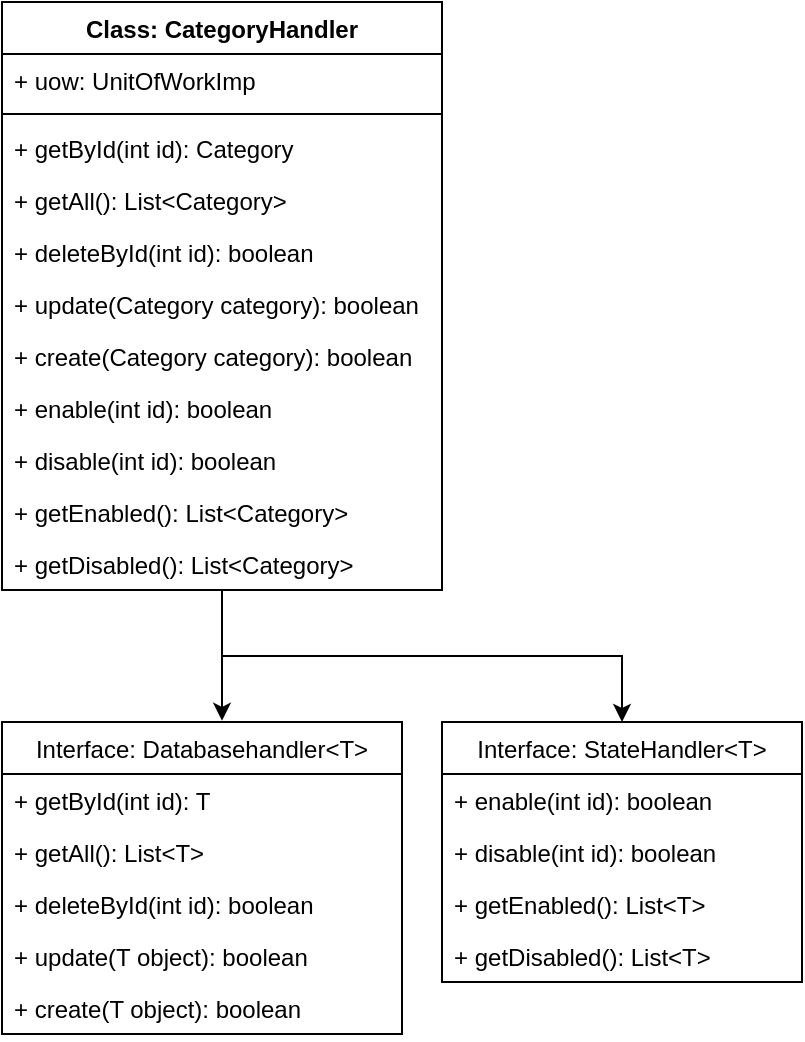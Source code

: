 <mxfile version="19.0.3" type="device" pages="13"><diagram id="Q37jmE8UTB6Pt3CiuXbD" name="SRP-1"><mxGraphModel dx="1422" dy="845" grid="1" gridSize="10" guides="1" tooltips="1" connect="1" arrows="1" fold="1" page="1" pageScale="1" pageWidth="827" pageHeight="1169" math="0" shadow="0"><root><mxCell id="0"/><mxCell id="1" parent="0"/><mxCell id="FG4O4Iv20-YGsXJtod01-39" style="edgeStyle=orthogonalEdgeStyle;rounded=0;orthogonalLoop=1;jettySize=auto;html=1;entryX=0.55;entryY=-0.004;entryDx=0;entryDy=0;entryPerimeter=0;" edge="1" parent="1" source="FG4O4Iv20-YGsXJtod01-1" target="FG4O4Iv20-YGsXJtod01-25"><mxGeometry relative="1" as="geometry"/></mxCell><mxCell id="FG4O4Iv20-YGsXJtod01-40" style="edgeStyle=orthogonalEdgeStyle;rounded=0;orthogonalLoop=1;jettySize=auto;html=1;entryX=0.5;entryY=0;entryDx=0;entryDy=0;" edge="1" parent="1" source="FG4O4Iv20-YGsXJtod01-1" target="FG4O4Iv20-YGsXJtod01-31"><mxGeometry relative="1" as="geometry"/></mxCell><mxCell id="FG4O4Iv20-YGsXJtod01-1" value="Class: CategoryHandler" style="swimlane;fontStyle=1;align=center;verticalAlign=top;childLayout=stackLayout;horizontal=1;startSize=26;horizontalStack=0;resizeParent=1;resizeParentMax=0;resizeLast=0;collapsible=1;marginBottom=0;" vertex="1" parent="1"><mxGeometry x="190" y="40" width="220" height="294" as="geometry"><mxRectangle x="80" y="40" width="130" height="26" as="alternateBounds"/></mxGeometry></mxCell><mxCell id="FG4O4Iv20-YGsXJtod01-2" value="+ uow: UnitOfWorkImp" style="text;strokeColor=none;fillColor=none;align=left;verticalAlign=top;spacingLeft=4;spacingRight=4;overflow=hidden;rotatable=0;points=[[0,0.5],[1,0.5]];portConstraint=eastwest;" vertex="1" parent="FG4O4Iv20-YGsXJtod01-1"><mxGeometry y="26" width="220" height="26" as="geometry"/></mxCell><mxCell id="FG4O4Iv20-YGsXJtod01-3" value="" style="line;strokeWidth=1;fillColor=none;align=left;verticalAlign=middle;spacingTop=-1;spacingLeft=3;spacingRight=3;rotatable=0;labelPosition=right;points=[];portConstraint=eastwest;" vertex="1" parent="FG4O4Iv20-YGsXJtod01-1"><mxGeometry y="52" width="220" height="8" as="geometry"/></mxCell><mxCell id="FG4O4Iv20-YGsXJtod01-4" value="+ getById(int id): Category" style="text;strokeColor=none;fillColor=none;align=left;verticalAlign=top;spacingLeft=4;spacingRight=4;overflow=hidden;rotatable=0;points=[[0,0.5],[1,0.5]];portConstraint=eastwest;" vertex="1" parent="FG4O4Iv20-YGsXJtod01-1"><mxGeometry y="60" width="220" height="26" as="geometry"/></mxCell><mxCell id="FG4O4Iv20-YGsXJtod01-17" value="+ getAll(): List&lt;Category&gt;" style="text;strokeColor=none;fillColor=none;align=left;verticalAlign=top;spacingLeft=4;spacingRight=4;overflow=hidden;rotatable=0;points=[[0,0.5],[1,0.5]];portConstraint=eastwest;" vertex="1" parent="FG4O4Iv20-YGsXJtod01-1"><mxGeometry y="86" width="220" height="26" as="geometry"/></mxCell><mxCell id="FG4O4Iv20-YGsXJtod01-18" value="+ deleteById(int id): boolean" style="text;strokeColor=none;fillColor=none;align=left;verticalAlign=top;spacingLeft=4;spacingRight=4;overflow=hidden;rotatable=0;points=[[0,0.5],[1,0.5]];portConstraint=eastwest;" vertex="1" parent="FG4O4Iv20-YGsXJtod01-1"><mxGeometry y="112" width="220" height="26" as="geometry"/></mxCell><mxCell id="FG4O4Iv20-YGsXJtod01-19" value="+ update(Category category): boolean" style="text;strokeColor=none;fillColor=none;align=left;verticalAlign=top;spacingLeft=4;spacingRight=4;overflow=hidden;rotatable=0;points=[[0,0.5],[1,0.5]];portConstraint=eastwest;" vertex="1" parent="FG4O4Iv20-YGsXJtod01-1"><mxGeometry y="138" width="220" height="26" as="geometry"/></mxCell><mxCell id="FG4O4Iv20-YGsXJtod01-20" value="+ create(Category category): boolean" style="text;strokeColor=none;fillColor=none;align=left;verticalAlign=top;spacingLeft=4;spacingRight=4;overflow=hidden;rotatable=0;points=[[0,0.5],[1,0.5]];portConstraint=eastwest;" vertex="1" parent="FG4O4Iv20-YGsXJtod01-1"><mxGeometry y="164" width="220" height="26" as="geometry"/></mxCell><mxCell id="FG4O4Iv20-YGsXJtod01-21" value="+ enable(int id): boolean" style="text;strokeColor=none;fillColor=none;align=left;verticalAlign=top;spacingLeft=4;spacingRight=4;overflow=hidden;rotatable=0;points=[[0,0.5],[1,0.5]];portConstraint=eastwest;" vertex="1" parent="FG4O4Iv20-YGsXJtod01-1"><mxGeometry y="190" width="220" height="26" as="geometry"/></mxCell><mxCell id="FG4O4Iv20-YGsXJtod01-22" value="+ disable(int id): boolean" style="text;strokeColor=none;fillColor=none;align=left;verticalAlign=top;spacingLeft=4;spacingRight=4;overflow=hidden;rotatable=0;points=[[0,0.5],[1,0.5]];portConstraint=eastwest;" vertex="1" parent="FG4O4Iv20-YGsXJtod01-1"><mxGeometry y="216" width="220" height="26" as="geometry"/></mxCell><mxCell id="FG4O4Iv20-YGsXJtod01-23" value="+ getEnabled(): List&lt;Category&gt;" style="text;strokeColor=none;fillColor=none;align=left;verticalAlign=top;spacingLeft=4;spacingRight=4;overflow=hidden;rotatable=0;points=[[0,0.5],[1,0.5]];portConstraint=eastwest;" vertex="1" parent="FG4O4Iv20-YGsXJtod01-1"><mxGeometry y="242" width="220" height="26" as="geometry"/></mxCell><mxCell id="FG4O4Iv20-YGsXJtod01-24" value="+ getDisabled(): List&lt;Category&gt;" style="text;strokeColor=none;fillColor=none;align=left;verticalAlign=top;spacingLeft=4;spacingRight=4;overflow=hidden;rotatable=0;points=[[0,0.5],[1,0.5]];portConstraint=eastwest;" vertex="1" parent="FG4O4Iv20-YGsXJtod01-1"><mxGeometry y="268" width="220" height="26" as="geometry"/></mxCell><mxCell id="FG4O4Iv20-YGsXJtod01-25" value="Interface: Databasehandler&lt;T&gt;" style="swimlane;fontStyle=0;childLayout=stackLayout;horizontal=1;startSize=26;fillColor=none;horizontalStack=0;resizeParent=1;resizeParentMax=0;resizeLast=0;collapsible=1;marginBottom=0;" vertex="1" parent="1"><mxGeometry x="190" y="400" width="200" height="156" as="geometry"/></mxCell><mxCell id="FG4O4Iv20-YGsXJtod01-26" value="+ getById(int id): T" style="text;strokeColor=none;fillColor=none;align=left;verticalAlign=top;spacingLeft=4;spacingRight=4;overflow=hidden;rotatable=0;points=[[0,0.5],[1,0.5]];portConstraint=eastwest;" vertex="1" parent="FG4O4Iv20-YGsXJtod01-25"><mxGeometry y="26" width="200" height="26" as="geometry"/></mxCell><mxCell id="FG4O4Iv20-YGsXJtod01-27" value="+ getAll(): List&lt;T&gt;" style="text;strokeColor=none;fillColor=none;align=left;verticalAlign=top;spacingLeft=4;spacingRight=4;overflow=hidden;rotatable=0;points=[[0,0.5],[1,0.5]];portConstraint=eastwest;" vertex="1" parent="FG4O4Iv20-YGsXJtod01-25"><mxGeometry y="52" width="200" height="26" as="geometry"/></mxCell><mxCell id="FG4O4Iv20-YGsXJtod01-28" value="+ deleteById(int id): boolean" style="text;strokeColor=none;fillColor=none;align=left;verticalAlign=top;spacingLeft=4;spacingRight=4;overflow=hidden;rotatable=0;points=[[0,0.5],[1,0.5]];portConstraint=eastwest;" vertex="1" parent="FG4O4Iv20-YGsXJtod01-25"><mxGeometry y="78" width="200" height="26" as="geometry"/></mxCell><mxCell id="FG4O4Iv20-YGsXJtod01-29" value="+ update(T object): boolean" style="text;strokeColor=none;fillColor=none;align=left;verticalAlign=top;spacingLeft=4;spacingRight=4;overflow=hidden;rotatable=0;points=[[0,0.5],[1,0.5]];portConstraint=eastwest;" vertex="1" parent="FG4O4Iv20-YGsXJtod01-25"><mxGeometry y="104" width="200" height="26" as="geometry"/></mxCell><mxCell id="FG4O4Iv20-YGsXJtod01-30" value="+ create(T object): boolean" style="text;strokeColor=none;fillColor=none;align=left;verticalAlign=top;spacingLeft=4;spacingRight=4;overflow=hidden;rotatable=0;points=[[0,0.5],[1,0.5]];portConstraint=eastwest;" vertex="1" parent="FG4O4Iv20-YGsXJtod01-25"><mxGeometry y="130" width="200" height="26" as="geometry"/></mxCell><mxCell id="FG4O4Iv20-YGsXJtod01-31" value="Interface: StateHandler&lt;T&gt;" style="swimlane;fontStyle=0;childLayout=stackLayout;horizontal=1;startSize=26;fillColor=none;horizontalStack=0;resizeParent=1;resizeParentMax=0;resizeLast=0;collapsible=1;marginBottom=0;" vertex="1" parent="1"><mxGeometry x="410" y="400" width="180" height="130" as="geometry"/></mxCell><mxCell id="FG4O4Iv20-YGsXJtod01-32" value="+ enable(int id): boolean" style="text;strokeColor=none;fillColor=none;align=left;verticalAlign=top;spacingLeft=4;spacingRight=4;overflow=hidden;rotatable=0;points=[[0,0.5],[1,0.5]];portConstraint=eastwest;" vertex="1" parent="FG4O4Iv20-YGsXJtod01-31"><mxGeometry y="26" width="180" height="26" as="geometry"/></mxCell><mxCell id="FG4O4Iv20-YGsXJtod01-33" value="+ disable(int id): boolean" style="text;strokeColor=none;fillColor=none;align=left;verticalAlign=top;spacingLeft=4;spacingRight=4;overflow=hidden;rotatable=0;points=[[0,0.5],[1,0.5]];portConstraint=eastwest;" vertex="1" parent="FG4O4Iv20-YGsXJtod01-31"><mxGeometry y="52" width="180" height="26" as="geometry"/></mxCell><mxCell id="FG4O4Iv20-YGsXJtod01-34" value="+ getEnabled(): List&lt;T&gt;" style="text;strokeColor=none;fillColor=none;align=left;verticalAlign=top;spacingLeft=4;spacingRight=4;overflow=hidden;rotatable=0;points=[[0,0.5],[1,0.5]];portConstraint=eastwest;" vertex="1" parent="FG4O4Iv20-YGsXJtod01-31"><mxGeometry y="78" width="180" height="26" as="geometry"/></mxCell><mxCell id="FG4O4Iv20-YGsXJtod01-37" value="+ getDisabled(): List&lt;T&gt;" style="text;strokeColor=none;fillColor=none;align=left;verticalAlign=top;spacingLeft=4;spacingRight=4;overflow=hidden;rotatable=0;points=[[0,0.5],[1,0.5]];portConstraint=eastwest;" vertex="1" parent="FG4O4Iv20-YGsXJtod01-31"><mxGeometry y="104" width="180" height="26" as="geometry"/></mxCell></root></mxGraphModel></diagram><diagram id="Jz-_jJCVCb7QFu4ckZi3" name="SRP-2"><mxGraphModel dx="1793" dy="1065" grid="1" gridSize="10" guides="1" tooltips="1" connect="1" arrows="1" fold="1" page="1" pageScale="1" pageWidth="827" pageHeight="1169" math="0" shadow="0"><root><mxCell id="0"/><mxCell id="1" parent="0"/><mxCell id="tWLV5fgX-HWHKoQX7SCj-1" style="edgeStyle=orthogonalEdgeStyle;rounded=0;orthogonalLoop=1;jettySize=auto;html=1;entryX=0.55;entryY=-0.004;entryDx=0;entryDy=0;entryPerimeter=0;" edge="1" parent="1" source="tWLV5fgX-HWHKoQX7SCj-3" target="tWLV5fgX-HWHKoQX7SCj-15"><mxGeometry relative="1" as="geometry"/></mxCell><mxCell id="tWLV5fgX-HWHKoQX7SCj-2" style="edgeStyle=orthogonalEdgeStyle;rounded=0;orthogonalLoop=1;jettySize=auto;html=1;entryX=0.5;entryY=0;entryDx=0;entryDy=0;" edge="1" parent="1" source="tWLV5fgX-HWHKoQX7SCj-3" target="tWLV5fgX-HWHKoQX7SCj-21"><mxGeometry relative="1" as="geometry"/></mxCell><mxCell id="tWLV5fgX-HWHKoQX7SCj-3" value="Class: CompanyHandler" style="swimlane;fontStyle=1;align=center;verticalAlign=top;childLayout=stackLayout;horizontal=1;startSize=26;horizontalStack=0;resizeParent=1;resizeParentMax=0;resizeLast=0;collapsible=1;marginBottom=0;" vertex="1" parent="1"><mxGeometry x="190" y="40" width="220" height="294" as="geometry"><mxRectangle x="80" y="40" width="130" height="26" as="alternateBounds"/></mxGeometry></mxCell><mxCell id="tWLV5fgX-HWHKoQX7SCj-4" value="+ uow: UnitOfWorkImp" style="text;strokeColor=none;fillColor=none;align=left;verticalAlign=top;spacingLeft=4;spacingRight=4;overflow=hidden;rotatable=0;points=[[0,0.5],[1,0.5]];portConstraint=eastwest;" vertex="1" parent="tWLV5fgX-HWHKoQX7SCj-3"><mxGeometry y="26" width="220" height="26" as="geometry"/></mxCell><mxCell id="tWLV5fgX-HWHKoQX7SCj-5" value="" style="line;strokeWidth=1;fillColor=none;align=left;verticalAlign=middle;spacingTop=-1;spacingLeft=3;spacingRight=3;rotatable=0;labelPosition=right;points=[];portConstraint=eastwest;" vertex="1" parent="tWLV5fgX-HWHKoQX7SCj-3"><mxGeometry y="52" width="220" height="8" as="geometry"/></mxCell><mxCell id="tWLV5fgX-HWHKoQX7SCj-6" value="+ getById(int id): Company" style="text;strokeColor=none;fillColor=none;align=left;verticalAlign=top;spacingLeft=4;spacingRight=4;overflow=hidden;rotatable=0;points=[[0,0.5],[1,0.5]];portConstraint=eastwest;" vertex="1" parent="tWLV5fgX-HWHKoQX7SCj-3"><mxGeometry y="60" width="220" height="26" as="geometry"/></mxCell><mxCell id="tWLV5fgX-HWHKoQX7SCj-7" value="+ getAll(): List&lt;Company&gt;" style="text;strokeColor=none;fillColor=none;align=left;verticalAlign=top;spacingLeft=4;spacingRight=4;overflow=hidden;rotatable=0;points=[[0,0.5],[1,0.5]];portConstraint=eastwest;" vertex="1" parent="tWLV5fgX-HWHKoQX7SCj-3"><mxGeometry y="86" width="220" height="26" as="geometry"/></mxCell><mxCell id="tWLV5fgX-HWHKoQX7SCj-8" value="+ deleteById(int id): boolean" style="text;strokeColor=none;fillColor=none;align=left;verticalAlign=top;spacingLeft=4;spacingRight=4;overflow=hidden;rotatable=0;points=[[0,0.5],[1,0.5]];portConstraint=eastwest;" vertex="1" parent="tWLV5fgX-HWHKoQX7SCj-3"><mxGeometry y="112" width="220" height="26" as="geometry"/></mxCell><mxCell id="tWLV5fgX-HWHKoQX7SCj-9" value="+ update(Company company): boolean" style="text;strokeColor=none;fillColor=none;align=left;verticalAlign=top;spacingLeft=4;spacingRight=4;overflow=hidden;rotatable=0;points=[[0,0.5],[1,0.5]];portConstraint=eastwest;" vertex="1" parent="tWLV5fgX-HWHKoQX7SCj-3"><mxGeometry y="138" width="220" height="26" as="geometry"/></mxCell><mxCell id="tWLV5fgX-HWHKoQX7SCj-10" value="+ create(Company company): boolean" style="text;strokeColor=none;fillColor=none;align=left;verticalAlign=top;spacingLeft=4;spacingRight=4;overflow=hidden;rotatable=0;points=[[0,0.5],[1,0.5]];portConstraint=eastwest;" vertex="1" parent="tWLV5fgX-HWHKoQX7SCj-3"><mxGeometry y="164" width="220" height="26" as="geometry"/></mxCell><mxCell id="tWLV5fgX-HWHKoQX7SCj-11" value="+ enable(int id): boolean" style="text;strokeColor=none;fillColor=none;align=left;verticalAlign=top;spacingLeft=4;spacingRight=4;overflow=hidden;rotatable=0;points=[[0,0.5],[1,0.5]];portConstraint=eastwest;" vertex="1" parent="tWLV5fgX-HWHKoQX7SCj-3"><mxGeometry y="190" width="220" height="26" as="geometry"/></mxCell><mxCell id="tWLV5fgX-HWHKoQX7SCj-12" value="+ disable(int id): boolean" style="text;strokeColor=none;fillColor=none;align=left;verticalAlign=top;spacingLeft=4;spacingRight=4;overflow=hidden;rotatable=0;points=[[0,0.5],[1,0.5]];portConstraint=eastwest;" vertex="1" parent="tWLV5fgX-HWHKoQX7SCj-3"><mxGeometry y="216" width="220" height="26" as="geometry"/></mxCell><mxCell id="tWLV5fgX-HWHKoQX7SCj-13" value="+ getEnabled(): List&lt;Company&gt;" style="text;strokeColor=none;fillColor=none;align=left;verticalAlign=top;spacingLeft=4;spacingRight=4;overflow=hidden;rotatable=0;points=[[0,0.5],[1,0.5]];portConstraint=eastwest;" vertex="1" parent="tWLV5fgX-HWHKoQX7SCj-3"><mxGeometry y="242" width="220" height="26" as="geometry"/></mxCell><mxCell id="tWLV5fgX-HWHKoQX7SCj-14" value="+ getDisabled(): List&lt;Company&gt;" style="text;strokeColor=none;fillColor=none;align=left;verticalAlign=top;spacingLeft=4;spacingRight=4;overflow=hidden;rotatable=0;points=[[0,0.5],[1,0.5]];portConstraint=eastwest;" vertex="1" parent="tWLV5fgX-HWHKoQX7SCj-3"><mxGeometry y="268" width="220" height="26" as="geometry"/></mxCell><mxCell id="tWLV5fgX-HWHKoQX7SCj-15" value="Interface: Databasehandler&lt;T&gt;" style="swimlane;fontStyle=0;childLayout=stackLayout;horizontal=1;startSize=26;fillColor=none;horizontalStack=0;resizeParent=1;resizeParentMax=0;resizeLast=0;collapsible=1;marginBottom=0;" vertex="1" parent="1"><mxGeometry x="190" y="400" width="200" height="156" as="geometry"/></mxCell><mxCell id="tWLV5fgX-HWHKoQX7SCj-16" value="+ getById(int id): T" style="text;strokeColor=none;fillColor=none;align=left;verticalAlign=top;spacingLeft=4;spacingRight=4;overflow=hidden;rotatable=0;points=[[0,0.5],[1,0.5]];portConstraint=eastwest;" vertex="1" parent="tWLV5fgX-HWHKoQX7SCj-15"><mxGeometry y="26" width="200" height="26" as="geometry"/></mxCell><mxCell id="tWLV5fgX-HWHKoQX7SCj-17" value="+ getAll(): List&lt;T&gt;" style="text;strokeColor=none;fillColor=none;align=left;verticalAlign=top;spacingLeft=4;spacingRight=4;overflow=hidden;rotatable=0;points=[[0,0.5],[1,0.5]];portConstraint=eastwest;" vertex="1" parent="tWLV5fgX-HWHKoQX7SCj-15"><mxGeometry y="52" width="200" height="26" as="geometry"/></mxCell><mxCell id="tWLV5fgX-HWHKoQX7SCj-18" value="+ deleteById(int id): boolean" style="text;strokeColor=none;fillColor=none;align=left;verticalAlign=top;spacingLeft=4;spacingRight=4;overflow=hidden;rotatable=0;points=[[0,0.5],[1,0.5]];portConstraint=eastwest;" vertex="1" parent="tWLV5fgX-HWHKoQX7SCj-15"><mxGeometry y="78" width="200" height="26" as="geometry"/></mxCell><mxCell id="tWLV5fgX-HWHKoQX7SCj-19" value="+ update(T object): boolean" style="text;strokeColor=none;fillColor=none;align=left;verticalAlign=top;spacingLeft=4;spacingRight=4;overflow=hidden;rotatable=0;points=[[0,0.5],[1,0.5]];portConstraint=eastwest;" vertex="1" parent="tWLV5fgX-HWHKoQX7SCj-15"><mxGeometry y="104" width="200" height="26" as="geometry"/></mxCell><mxCell id="tWLV5fgX-HWHKoQX7SCj-20" value="+ create(T object): boolean" style="text;strokeColor=none;fillColor=none;align=left;verticalAlign=top;spacingLeft=4;spacingRight=4;overflow=hidden;rotatable=0;points=[[0,0.5],[1,0.5]];portConstraint=eastwest;" vertex="1" parent="tWLV5fgX-HWHKoQX7SCj-15"><mxGeometry y="130" width="200" height="26" as="geometry"/></mxCell><mxCell id="tWLV5fgX-HWHKoQX7SCj-21" value="Interface: StateHandler&lt;T&gt;" style="swimlane;fontStyle=0;childLayout=stackLayout;horizontal=1;startSize=26;fillColor=none;horizontalStack=0;resizeParent=1;resizeParentMax=0;resizeLast=0;collapsible=1;marginBottom=0;" vertex="1" parent="1"><mxGeometry x="410" y="400" width="180" height="130" as="geometry"/></mxCell><mxCell id="tWLV5fgX-HWHKoQX7SCj-22" value="+ enable(int id): boolean" style="text;strokeColor=none;fillColor=none;align=left;verticalAlign=top;spacingLeft=4;spacingRight=4;overflow=hidden;rotatable=0;points=[[0,0.5],[1,0.5]];portConstraint=eastwest;" vertex="1" parent="tWLV5fgX-HWHKoQX7SCj-21"><mxGeometry y="26" width="180" height="26" as="geometry"/></mxCell><mxCell id="tWLV5fgX-HWHKoQX7SCj-23" value="+ disable(int id): boolean" style="text;strokeColor=none;fillColor=none;align=left;verticalAlign=top;spacingLeft=4;spacingRight=4;overflow=hidden;rotatable=0;points=[[0,0.5],[1,0.5]];portConstraint=eastwest;" vertex="1" parent="tWLV5fgX-HWHKoQX7SCj-21"><mxGeometry y="52" width="180" height="26" as="geometry"/></mxCell><mxCell id="tWLV5fgX-HWHKoQX7SCj-24" value="+ getEnabled(): List&lt;T&gt;" style="text;strokeColor=none;fillColor=none;align=left;verticalAlign=top;spacingLeft=4;spacingRight=4;overflow=hidden;rotatable=0;points=[[0,0.5],[1,0.5]];portConstraint=eastwest;" vertex="1" parent="tWLV5fgX-HWHKoQX7SCj-21"><mxGeometry y="78" width="180" height="26" as="geometry"/></mxCell><mxCell id="tWLV5fgX-HWHKoQX7SCj-25" value="+ getDisabled(): List&lt;T&gt;" style="text;strokeColor=none;fillColor=none;align=left;verticalAlign=top;spacingLeft=4;spacingRight=4;overflow=hidden;rotatable=0;points=[[0,0.5],[1,0.5]];portConstraint=eastwest;" vertex="1" parent="tWLV5fgX-HWHKoQX7SCj-21"><mxGeometry y="104" width="180" height="26" as="geometry"/></mxCell></root></mxGraphModel></diagram><diagram id="daoo9FHSWgM-6mzL81V_" name="SRP-3"><mxGraphModel dx="1718" dy="1021" grid="1" gridSize="10" guides="1" tooltips="1" connect="1" arrows="1" fold="1" page="1" pageScale="1" pageWidth="827" pageHeight="1169" math="0" shadow="0"><root><mxCell id="0"/><mxCell id="1" parent="0"/><mxCell id="IR7jOXUsvonKSK8KpxXM-1" style="edgeStyle=orthogonalEdgeStyle;rounded=0;orthogonalLoop=1;jettySize=auto;html=1;entryX=0.5;entryY=0;entryDx=0;entryDy=0;" edge="1" parent="1" source="UN2r4e3C0q7u-kqUuNx_-1" target="UN2r4e3C0q7u-kqUuNx_-5"><mxGeometry relative="1" as="geometry"/></mxCell><mxCell id="UN2r4e3C0q7u-kqUuNx_-1" value="Class: CreateCategory" style="swimlane;fontStyle=1;align=center;verticalAlign=top;childLayout=stackLayout;horizontal=1;startSize=26;horizontalStack=0;resizeParent=1;resizeParentMax=0;resizeLast=0;collapsible=1;marginBottom=0;" vertex="1" parent="1"><mxGeometry x="40" y="80" width="310" height="112" as="geometry"/></mxCell><mxCell id="UN2r4e3C0q7u-kqUuNx_-2" value="+ CHARSET: Charset" style="text;strokeColor=none;fillColor=none;align=left;verticalAlign=top;spacingLeft=4;spacingRight=4;overflow=hidden;rotatable=0;points=[[0,0.5],[1,0.5]];portConstraint=eastwest;" vertex="1" parent="UN2r4e3C0q7u-kqUuNx_-1"><mxGeometry y="26" width="310" height="26" as="geometry"/></mxCell><mxCell id="IR7jOXUsvonKSK8KpxXM-2" value="+ NO_RESPONSE_LENGTH: int" style="text;strokeColor=none;fillColor=none;align=left;verticalAlign=top;spacingLeft=4;spacingRight=4;overflow=hidden;rotatable=0;points=[[0,0.5],[1,0.5]];portConstraint=eastwest;" vertex="1" parent="UN2r4e3C0q7u-kqUuNx_-1"><mxGeometry y="52" width="310" height="26" as="geometry"/></mxCell><mxCell id="UN2r4e3C0q7u-kqUuNx_-3" value="" style="line;strokeWidth=1;fillColor=none;align=left;verticalAlign=middle;spacingTop=-1;spacingLeft=3;spacingRight=3;rotatable=0;labelPosition=right;points=[];portConstraint=eastwest;" vertex="1" parent="UN2r4e3C0q7u-kqUuNx_-1"><mxGeometry y="78" width="310" height="8" as="geometry"/></mxCell><mxCell id="UN2r4e3C0q7u-kqUuNx_-4" value="+ addPostHandler(HttpServer server, String path): void" style="text;strokeColor=none;fillColor=none;align=left;verticalAlign=top;spacingLeft=4;spacingRight=4;overflow=hidden;rotatable=0;points=[[0,0.5],[1,0.5]];portConstraint=eastwest;" vertex="1" parent="UN2r4e3C0q7u-kqUuNx_-1"><mxGeometry y="86" width="310" height="26" as="geometry"/></mxCell><mxCell id="UN2r4e3C0q7u-kqUuNx_-5" value="Interface: PostHandler" style="swimlane;fontStyle=0;childLayout=stackLayout;horizontal=1;startSize=26;fillColor=none;horizontalStack=0;resizeParent=1;resizeParentMax=0;resizeLast=0;collapsible=1;marginBottom=0;" vertex="1" parent="1"><mxGeometry x="40" y="240" width="310" height="52" as="geometry"/></mxCell><mxCell id="UN2r4e3C0q7u-kqUuNx_-6" value="+ addPostHandler(HttpServer server, String path): void" style="text;strokeColor=none;fillColor=none;align=left;verticalAlign=top;spacingLeft=4;spacingRight=4;overflow=hidden;rotatable=0;points=[[0,0.5],[1,0.5]];portConstraint=eastwest;" vertex="1" parent="UN2r4e3C0q7u-kqUuNx_-5"><mxGeometry y="26" width="310" height="26" as="geometry"/></mxCell></root></mxGraphModel></diagram><diagram id="F4NO4ZAcgp8TjKPw44pK" name="OCP-1"><mxGraphModel dx="1718" dy="1021" grid="1" gridSize="10" guides="1" tooltips="1" connect="1" arrows="1" fold="1" page="1" pageScale="1" pageWidth="827" pageHeight="1169" math="0" shadow="0"><root><mxCell id="0"/><mxCell id="1" parent="0"/><mxCell id="k5caKEy3Od46XIcTRw5_-14" style="edgeStyle=orthogonalEdgeStyle;rounded=0;orthogonalLoop=1;jettySize=auto;html=1;entryX=0.5;entryY=0;entryDx=0;entryDy=0;" edge="1" parent="1" source="npUwUl2vJej7vezmRA3c-1" target="k5caKEy3Od46XIcTRw5_-4"><mxGeometry relative="1" as="geometry"/></mxCell><mxCell id="npUwUl2vJej7vezmRA3c-1" value="Class: CSVDocumentPrinter" style="swimlane;fontStyle=1;align=center;verticalAlign=top;childLayout=stackLayout;horizontal=1;startSize=26;horizontalStack=0;resizeParent=1;resizeParentMax=0;resizeLast=0;collapsible=1;marginBottom=0;" vertex="1" parent="1"><mxGeometry x="40" y="200" width="440" height="138" as="geometry"/></mxCell><mxCell id="npUwUl2vJej7vezmRA3c-3" value="" style="line;strokeWidth=1;fillColor=none;align=left;verticalAlign=middle;spacingTop=-1;spacingLeft=3;spacingRight=3;rotatable=0;labelPosition=right;points=[];portConstraint=eastwest;" vertex="1" parent="npUwUl2vJej7vezmRA3c-1"><mxGeometry y="26" width="440" height="8" as="geometry"/></mxCell><mxCell id="npUwUl2vJej7vezmRA3c-4" value="+ printHeader(HistoryDocumentHeader historyDocumentHeader): StringBuilder" style="text;strokeColor=none;fillColor=none;align=left;verticalAlign=top;spacingLeft=4;spacingRight=4;overflow=hidden;rotatable=0;points=[[0,0.5],[1,0.5]];portConstraint=eastwest;" vertex="1" parent="npUwUl2vJej7vezmRA3c-1"><mxGeometry y="34" width="440" height="26" as="geometry"/></mxCell><mxCell id="k5caKEy3Od46XIcTRw5_-1" value="+ printElement(HistoryElement historyElement): StringBuilder" style="text;strokeColor=none;fillColor=none;align=left;verticalAlign=top;spacingLeft=4;spacingRight=4;overflow=hidden;rotatable=0;points=[[0,0.5],[1,0.5]];portConstraint=eastwest;" vertex="1" parent="npUwUl2vJej7vezmRA3c-1"><mxGeometry y="60" width="440" height="26" as="geometry"/></mxCell><mxCell id="k5caKEy3Od46XIcTRw5_-2" value="+ printHeaderLineForEntries(): StringBuilder" style="text;strokeColor=none;fillColor=none;align=left;verticalAlign=top;spacingLeft=4;spacingRight=4;overflow=hidden;rotatable=0;points=[[0,0.5],[1,0.5]];portConstraint=eastwest;" vertex="1" parent="npUwUl2vJej7vezmRA3c-1"><mxGeometry y="86" width="440" height="26" as="geometry"/></mxCell><mxCell id="k5caKEy3Od46XIcTRw5_-3" value="+ printEntry(PurchaseEntry purchaseEntry): StringBuilder" style="text;strokeColor=none;fillColor=none;align=left;verticalAlign=top;spacingLeft=4;spacingRight=4;overflow=hidden;rotatable=0;points=[[0,0.5],[1,0.5]];portConstraint=eastwest;" vertex="1" parent="npUwUl2vJej7vezmRA3c-1"><mxGeometry y="112" width="440" height="26" as="geometry"/></mxCell><mxCell id="k5caKEy3Od46XIcTRw5_-4" value="Interface: DocumentPrinter" style="swimlane;fontStyle=0;childLayout=stackLayout;horizontal=1;startSize=26;fillColor=none;horizontalStack=0;resizeParent=1;resizeParentMax=0;resizeLast=0;collapsible=1;marginBottom=0;" vertex="1" parent="1"><mxGeometry x="40" y="400" width="440" height="104" as="geometry"/></mxCell><mxCell id="k5caKEy3Od46XIcTRw5_-5" value="+ printHeader(HistoryDocumentHeader historyDocumentHeader): StringBuilder" style="text;strokeColor=none;fillColor=none;align=left;verticalAlign=top;spacingLeft=4;spacingRight=4;overflow=hidden;rotatable=0;points=[[0,0.5],[1,0.5]];portConstraint=eastwest;" vertex="1" parent="k5caKEy3Od46XIcTRw5_-4"><mxGeometry y="26" width="440" height="26" as="geometry"/></mxCell><mxCell id="k5caKEy3Od46XIcTRw5_-6" value="+ printElement(HistoryElement historyElement): StringBuilder" style="text;strokeColor=none;fillColor=none;align=left;verticalAlign=top;spacingLeft=4;spacingRight=4;overflow=hidden;rotatable=0;points=[[0,0.5],[1,0.5]];portConstraint=eastwest;" vertex="1" parent="k5caKEy3Od46XIcTRw5_-4"><mxGeometry y="52" width="440" height="26" as="geometry"/></mxCell><mxCell id="k5caKEy3Od46XIcTRw5_-7" value="+ printEntry(PurchaseEntry purchaseEntry): StringBuilder" style="text;strokeColor=none;fillColor=none;align=left;verticalAlign=top;spacingLeft=4;spacingRight=4;overflow=hidden;rotatable=0;points=[[0,0.5],[1,0.5]];portConstraint=eastwest;" vertex="1" parent="k5caKEy3Od46XIcTRw5_-4"><mxGeometry y="78" width="440" height="26" as="geometry"/></mxCell><mxCell id="k5caKEy3Od46XIcTRw5_-15" style="edgeStyle=orthogonalEdgeStyle;rounded=0;orthogonalLoop=1;jettySize=auto;html=1;entryX=0.5;entryY=0;entryDx=0;entryDy=0;" edge="1" parent="1" source="k5caKEy3Od46XIcTRw5_-8" target="k5caKEy3Od46XIcTRw5_-4"><mxGeometry relative="1" as="geometry"><Array as="points"><mxPoint x="740" y="370"/><mxPoint x="260" y="370"/></Array></mxGeometry></mxCell><mxCell id="k5caKEy3Od46XIcTRw5_-8" value="Class: XMLDocumentPrinter" style="swimlane;fontStyle=1;align=center;verticalAlign=top;childLayout=stackLayout;horizontal=1;startSize=26;horizontalStack=0;resizeParent=1;resizeParentMax=0;resizeLast=0;collapsible=1;marginBottom=0;" vertex="1" parent="1"><mxGeometry x="520" y="200" width="440" height="138" as="geometry"/></mxCell><mxCell id="k5caKEy3Od46XIcTRw5_-9" value="" style="line;strokeWidth=1;fillColor=none;align=left;verticalAlign=middle;spacingTop=-1;spacingLeft=3;spacingRight=3;rotatable=0;labelPosition=right;points=[];portConstraint=eastwest;" vertex="1" parent="k5caKEy3Od46XIcTRw5_-8"><mxGeometry y="26" width="440" height="8" as="geometry"/></mxCell><mxCell id="k5caKEy3Od46XIcTRw5_-10" value="+ printHeader(HistoryDocumentHeader historyDocumentHeader): StringBuilder" style="text;strokeColor=none;fillColor=none;align=left;verticalAlign=top;spacingLeft=4;spacingRight=4;overflow=hidden;rotatable=0;points=[[0,0.5],[1,0.5]];portConstraint=eastwest;" vertex="1" parent="k5caKEy3Od46XIcTRw5_-8"><mxGeometry y="34" width="440" height="26" as="geometry"/></mxCell><mxCell id="k5caKEy3Od46XIcTRw5_-11" value="+ printElement(HistoryElement historyElement): StringBuilder" style="text;strokeColor=none;fillColor=none;align=left;verticalAlign=top;spacingLeft=4;spacingRight=4;overflow=hidden;rotatable=0;points=[[0,0.5],[1,0.5]];portConstraint=eastwest;" vertex="1" parent="k5caKEy3Od46XIcTRw5_-8"><mxGeometry y="60" width="440" height="26" as="geometry"/></mxCell><mxCell id="k5caKEy3Od46XIcTRw5_-12" value="+ printHeaderLineForEntries(): StringBuilder" style="text;strokeColor=none;fillColor=none;align=left;verticalAlign=top;spacingLeft=4;spacingRight=4;overflow=hidden;rotatable=0;points=[[0,0.5],[1,0.5]];portConstraint=eastwest;" vertex="1" parent="k5caKEy3Od46XIcTRw5_-8"><mxGeometry y="86" width="440" height="26" as="geometry"/></mxCell><mxCell id="k5caKEy3Od46XIcTRw5_-13" value="+ printEntry(PurchaseEntry purchaseEntry): StringBuilder" style="text;strokeColor=none;fillColor=none;align=left;verticalAlign=top;spacingLeft=4;spacingRight=4;overflow=hidden;rotatable=0;points=[[0,0.5],[1,0.5]];portConstraint=eastwest;" vertex="1" parent="k5caKEy3Od46XIcTRw5_-8"><mxGeometry y="112" width="440" height="26" as="geometry"/></mxCell></root></mxGraphModel></diagram><diagram id="KmpWUD1tsqxLSRRzgbEK" name="OCP-2"><mxGraphModel dx="825" dy="490" grid="1" gridSize="10" guides="1" tooltips="1" connect="1" arrows="1" fold="1" page="1" pageScale="1" pageWidth="827" pageHeight="1169" math="0" shadow="0"><root><mxCell id="0"/><mxCell id="1" parent="0"/><mxCell id="eSUx44BN5CxchP22P4nq-4" style="edgeStyle=orthogonalEdgeStyle;rounded=0;orthogonalLoop=1;jettySize=auto;html=1;" edge="1" parent="1" source="7h0N0cEjzQNeNN29Qbv5-1" target="7h0N0cEjzQNeNN29Qbv5-5"><mxGeometry relative="1" as="geometry"><Array as="points"><mxPoint x="165" y="180"/><mxPoint x="125" y="180"/></Array></mxGeometry></mxCell><mxCell id="7h0N0cEjzQNeNN29Qbv5-1" value="Class: CSVHistoryDocument" style="swimlane;fontStyle=1;align=center;verticalAlign=top;childLayout=stackLayout;horizontal=1;startSize=26;horizontalStack=0;resizeParent=1;resizeParentMax=0;resizeLast=0;collapsible=1;marginBottom=0;" vertex="1" parent="1"><mxGeometry x="40" y="40" width="250" height="112" as="geometry"/></mxCell><mxCell id="7h0N0cEjzQNeNN29Qbv5-3" value="" style="line;strokeWidth=1;fillColor=none;align=left;verticalAlign=middle;spacingTop=-1;spacingLeft=3;spacingRight=3;rotatable=0;labelPosition=right;points=[];portConstraint=eastwest;" vertex="1" parent="7h0N0cEjzQNeNN29Qbv5-1"><mxGeometry y="26" width="250" height="8" as="geometry"/></mxCell><mxCell id="7h0N0cEjzQNeNN29Qbv5-4" value="+ print(): void" style="text;strokeColor=none;fillColor=none;align=left;verticalAlign=top;spacingLeft=4;spacingRight=4;overflow=hidden;rotatable=0;points=[[0,0.5],[1,0.5]];portConstraint=eastwest;" vertex="1" parent="7h0N0cEjzQNeNN29Qbv5-1"><mxGeometry y="34" width="250" height="26" as="geometry"/></mxCell><mxCell id="eSUx44BN5CxchP22P4nq-1" value="+ build(): CSVHistoryDocument" style="text;strokeColor=none;fillColor=none;align=left;verticalAlign=top;spacingLeft=4;spacingRight=4;overflow=hidden;rotatable=0;points=[[0,0.5],[1,0.5]];portConstraint=eastwest;" vertex="1" parent="7h0N0cEjzQNeNN29Qbv5-1"><mxGeometry y="60" width="250" height="26" as="geometry"/></mxCell><mxCell id="eSUx44BN5CxchP22P4nq-2" value="+ validateDocument(): void" style="text;strokeColor=none;fillColor=none;align=left;verticalAlign=top;spacingLeft=4;spacingRight=4;overflow=hidden;rotatable=0;points=[[0,0.5],[1,0.5]];portConstraint=eastwest;" vertex="1" parent="7h0N0cEjzQNeNN29Qbv5-1"><mxGeometry y="86" width="250" height="26" as="geometry"/></mxCell><mxCell id="7h0N0cEjzQNeNN29Qbv5-5" value="Interface: HistoryElement" style="swimlane;fontStyle=0;childLayout=stackLayout;horizontal=1;startSize=26;fillColor=none;horizontalStack=0;resizeParent=1;resizeParentMax=0;resizeLast=0;collapsible=1;marginBottom=0;" vertex="1" parent="1"><mxGeometry x="40" y="200" width="170" height="52" as="geometry"/></mxCell><mxCell id="7h0N0cEjzQNeNN29Qbv5-6" value="+ print(): void" style="text;strokeColor=none;fillColor=none;align=left;verticalAlign=top;spacingLeft=4;spacingRight=4;overflow=hidden;rotatable=0;points=[[0,0.5],[1,0.5]];portConstraint=eastwest;" vertex="1" parent="7h0N0cEjzQNeNN29Qbv5-5"><mxGeometry y="26" width="170" height="26" as="geometry"/></mxCell><mxCell id="eSUx44BN5CxchP22P4nq-10" style="edgeStyle=orthogonalEdgeStyle;rounded=0;orthogonalLoop=1;jettySize=auto;html=1;entryX=0.5;entryY=0;entryDx=0;entryDy=0;" edge="1" parent="1" source="eSUx44BN5CxchP22P4nq-5" target="7h0N0cEjzQNeNN29Qbv5-5"><mxGeometry relative="1" as="geometry"><Array as="points"><mxPoint x="445" y="180"/><mxPoint x="125" y="180"/></Array></mxGeometry></mxCell><mxCell id="eSUx44BN5CxchP22P4nq-5" value="Class: XMLHistoryDocument" style="swimlane;fontStyle=1;align=center;verticalAlign=top;childLayout=stackLayout;horizontal=1;startSize=26;horizontalStack=0;resizeParent=1;resizeParentMax=0;resizeLast=0;collapsible=1;marginBottom=0;" vertex="1" parent="1"><mxGeometry x="320" y="40" width="250" height="112" as="geometry"/></mxCell><mxCell id="eSUx44BN5CxchP22P4nq-6" value="" style="line;strokeWidth=1;fillColor=none;align=left;verticalAlign=middle;spacingTop=-1;spacingLeft=3;spacingRight=3;rotatable=0;labelPosition=right;points=[];portConstraint=eastwest;" vertex="1" parent="eSUx44BN5CxchP22P4nq-5"><mxGeometry y="26" width="250" height="8" as="geometry"/></mxCell><mxCell id="eSUx44BN5CxchP22P4nq-7" value="+ print(): void" style="text;strokeColor=none;fillColor=none;align=left;verticalAlign=top;spacingLeft=4;spacingRight=4;overflow=hidden;rotatable=0;points=[[0,0.5],[1,0.5]];portConstraint=eastwest;" vertex="1" parent="eSUx44BN5CxchP22P4nq-5"><mxGeometry y="34" width="250" height="26" as="geometry"/></mxCell><mxCell id="eSUx44BN5CxchP22P4nq-8" value="+ build(): XMLHistoryDocument" style="text;strokeColor=none;fillColor=none;align=left;verticalAlign=top;spacingLeft=4;spacingRight=4;overflow=hidden;rotatable=0;points=[[0,0.5],[1,0.5]];portConstraint=eastwest;" vertex="1" parent="eSUx44BN5CxchP22P4nq-5"><mxGeometry y="60" width="250" height="26" as="geometry"/></mxCell><mxCell id="eSUx44BN5CxchP22P4nq-9" value="+ validateDocument(): void" style="text;strokeColor=none;fillColor=none;align=left;verticalAlign=top;spacingLeft=4;spacingRight=4;overflow=hidden;rotatable=0;points=[[0,0.5],[1,0.5]];portConstraint=eastwest;" vertex="1" parent="eSUx44BN5CxchP22P4nq-5"><mxGeometry y="86" width="250" height="26" as="geometry"/></mxCell></root></mxGraphModel></diagram><diagram id="LeeFhMPFWyjviDI2tsng" name="OCP-3"><mxGraphModel dx="2062" dy="1225" grid="1" gridSize="10" guides="1" tooltips="1" connect="1" arrows="1" fold="1" page="1" pageScale="1" pageWidth="827" pageHeight="1169" math="0" shadow="0"><root><mxCell id="0"/><mxCell id="1" parent="0"/></root></mxGraphModel></diagram><diagram id="1_1B7einHDYpxSr9QKhK" name="ISP-1"><mxGraphModel dx="1422" dy="845" grid="1" gridSize="10" guides="1" tooltips="1" connect="1" arrows="1" fold="1" page="1" pageScale="1" pageWidth="827" pageHeight="1169" math="0" shadow="0"><root><mxCell id="0"/><mxCell id="1" parent="0"/><mxCell id="-S2_OS-ElCDXvKMeTokQ-1" style="edgeStyle=orthogonalEdgeStyle;rounded=0;orthogonalLoop=1;jettySize=auto;html=1;entryX=0.55;entryY=-0.004;entryDx=0;entryDy=0;entryPerimeter=0;" edge="1" parent="1" source="-S2_OS-ElCDXvKMeTokQ-3" target="-S2_OS-ElCDXvKMeTokQ-15"><mxGeometry relative="1" as="geometry"/></mxCell><mxCell id="-S2_OS-ElCDXvKMeTokQ-2" style="edgeStyle=orthogonalEdgeStyle;rounded=0;orthogonalLoop=1;jettySize=auto;html=1;entryX=0.5;entryY=0;entryDx=0;entryDy=0;" edge="1" parent="1" source="-S2_OS-ElCDXvKMeTokQ-3" target="-S2_OS-ElCDXvKMeTokQ-21"><mxGeometry relative="1" as="geometry"/></mxCell><mxCell id="-S2_OS-ElCDXvKMeTokQ-3" value="Class: PuchaseHandler" style="swimlane;fontStyle=1;align=center;verticalAlign=top;childLayout=stackLayout;horizontal=1;startSize=26;horizontalStack=0;resizeParent=1;resizeParentMax=0;resizeLast=0;collapsible=1;marginBottom=0;" vertex="1" parent="1"><mxGeometry x="40" y="40" width="600" height="346" as="geometry"><mxRectangle x="80" y="40" width="130" height="26" as="alternateBounds"/></mxGeometry></mxCell><mxCell id="-S2_OS-ElCDXvKMeTokQ-4" value="+ uow: UnitOfWorkImp" style="text;strokeColor=none;fillColor=none;align=left;verticalAlign=top;spacingLeft=4;spacingRight=4;overflow=hidden;rotatable=0;points=[[0,0.5],[1,0.5]];portConstraint=eastwest;" vertex="1" parent="-S2_OS-ElCDXvKMeTokQ-3"><mxGeometry y="26" width="600" height="26" as="geometry"/></mxCell><mxCell id="-S2_OS-ElCDXvKMeTokQ-5" value="" style="line;strokeWidth=1;fillColor=none;align=left;verticalAlign=middle;spacingTop=-1;spacingLeft=3;spacingRight=3;rotatable=0;labelPosition=right;points=[];portConstraint=eastwest;" vertex="1" parent="-S2_OS-ElCDXvKMeTokQ-3"><mxGeometry y="52" width="600" height="8" as="geometry"/></mxCell><mxCell id="-S2_OS-ElCDXvKMeTokQ-6" value="+ getById(int id): Purchase" style="text;strokeColor=none;fillColor=none;align=left;verticalAlign=top;spacingLeft=4;spacingRight=4;overflow=hidden;rotatable=0;points=[[0,0.5],[1,0.5]];portConstraint=eastwest;" vertex="1" parent="-S2_OS-ElCDXvKMeTokQ-3"><mxGeometry y="60" width="600" height="26" as="geometry"/></mxCell><mxCell id="-S2_OS-ElCDXvKMeTokQ-7" value="+ getAll(): List&lt;Purchase&gt;" style="text;strokeColor=none;fillColor=none;align=left;verticalAlign=top;spacingLeft=4;spacingRight=4;overflow=hidden;rotatable=0;points=[[0,0.5],[1,0.5]];portConstraint=eastwest;" vertex="1" parent="-S2_OS-ElCDXvKMeTokQ-3"><mxGeometry y="86" width="600" height="26" as="geometry"/></mxCell><mxCell id="-S2_OS-ElCDXvKMeTokQ-8" value="+ deleteById(int id): boolean" style="text;strokeColor=none;fillColor=none;align=left;verticalAlign=top;spacingLeft=4;spacingRight=4;overflow=hidden;rotatable=0;points=[[0,0.5],[1,0.5]];portConstraint=eastwest;" vertex="1" parent="-S2_OS-ElCDXvKMeTokQ-3"><mxGeometry y="112" width="600" height="26" as="geometry"/></mxCell><mxCell id="-S2_OS-ElCDXvKMeTokQ-9" value="+ update(Purchase purchase): boolean" style="text;strokeColor=none;fillColor=none;align=left;verticalAlign=top;spacingLeft=4;spacingRight=4;overflow=hidden;rotatable=0;points=[[0,0.5],[1,0.5]];portConstraint=eastwest;" vertex="1" parent="-S2_OS-ElCDXvKMeTokQ-3"><mxGeometry y="138" width="600" height="26" as="geometry"/></mxCell><mxCell id="-S2_OS-ElCDXvKMeTokQ-10" value="+ create(Purchase purhcase): boolean" style="text;strokeColor=none;fillColor=none;align=left;verticalAlign=top;spacingLeft=4;spacingRight=4;overflow=hidden;rotatable=0;points=[[0,0.5],[1,0.5]];portConstraint=eastwest;" vertex="1" parent="-S2_OS-ElCDXvKMeTokQ-3"><mxGeometry y="164" width="600" height="26" as="geometry"/></mxCell><mxCell id="-S2_OS-ElCDXvKMeTokQ-11" value="+ getByTimestamp(LocalDate startDate, LocalDate endDate): List&lt;Purchase&gt;" style="text;strokeColor=none;fillColor=none;align=left;verticalAlign=top;spacingLeft=4;spacingRight=4;overflow=hidden;rotatable=0;points=[[0,0.5],[1,0.5]];portConstraint=eastwest;" vertex="1" parent="-S2_OS-ElCDXvKMeTokQ-3"><mxGeometry y="190" width="600" height="26" as="geometry"/></mxCell><mxCell id="ZltOXBdMPdUoHlmnJ4xy-1" value="+ getByCompanyByTimestamp(Company company, LocalDate startDate, LocalDate endDate): List&lt;Purchase&gt;" style="text;strokeColor=none;fillColor=none;align=left;verticalAlign=top;spacingLeft=4;spacingRight=4;overflow=hidden;rotatable=0;points=[[0,0.5],[1,0.5]];portConstraint=eastwest;" vertex="1" parent="-S2_OS-ElCDXvKMeTokQ-3"><mxGeometry y="216" width="600" height="26" as="geometry"/></mxCell><mxCell id="ZltOXBdMPdUoHlmnJ4xy-2" value="+ getByCategoryByTimestamp(Category category, LocalDate startDate, LocalDate endDate): List&lt;Purchase&gt;" style="text;strokeColor=none;fillColor=none;align=left;verticalAlign=top;spacingLeft=4;spacingRight=4;overflow=hidden;rotatable=0;points=[[0,0.5],[1,0.5]];portConstraint=eastwest;" vertex="1" parent="-S2_OS-ElCDXvKMeTokQ-3"><mxGeometry y="242" width="600" height="26" as="geometry"/></mxCell><mxCell id="ZltOXBdMPdUoHlmnJ4xy-3" value="+ getByWeek(int week, int year): List&lt;Purchase&gt;" style="text;strokeColor=none;fillColor=none;align=left;verticalAlign=top;spacingLeft=4;spacingRight=4;overflow=hidden;rotatable=0;points=[[0,0.5],[1,0.5]];portConstraint=eastwest;" vertex="1" parent="-S2_OS-ElCDXvKMeTokQ-3"><mxGeometry y="268" width="600" height="26" as="geometry"/></mxCell><mxCell id="ZltOXBdMPdUoHlmnJ4xy-4" value="+ getByMonth(int month, int year): List&lt;Purchase&gt;" style="text;strokeColor=none;fillColor=none;align=left;verticalAlign=top;spacingLeft=4;spacingRight=4;overflow=hidden;rotatable=0;points=[[0,0.5],[1,0.5]];portConstraint=eastwest;" vertex="1" parent="-S2_OS-ElCDXvKMeTokQ-3"><mxGeometry y="294" width="600" height="26" as="geometry"/></mxCell><mxCell id="ZltOXBdMPdUoHlmnJ4xy-5" value="+ getByYear(int year): List&lt;Purchase&gt;" style="text;strokeColor=none;fillColor=none;align=left;verticalAlign=top;spacingLeft=4;spacingRight=4;overflow=hidden;rotatable=0;points=[[0,0.5],[1,0.5]];portConstraint=eastwest;" vertex="1" parent="-S2_OS-ElCDXvKMeTokQ-3"><mxGeometry y="320" width="600" height="26" as="geometry"/></mxCell><mxCell id="-S2_OS-ElCDXvKMeTokQ-15" value="Interface: Databasehandler&lt;T&gt;" style="swimlane;fontStyle=0;childLayout=stackLayout;horizontal=1;startSize=26;fillColor=none;horizontalStack=0;resizeParent=1;resizeParentMax=0;resizeLast=0;collapsible=1;marginBottom=0;" vertex="1" parent="1"><mxGeometry x="40" y="430" width="200" height="156" as="geometry"/></mxCell><mxCell id="-S2_OS-ElCDXvKMeTokQ-16" value="+ getById(int id): T" style="text;strokeColor=none;fillColor=none;align=left;verticalAlign=top;spacingLeft=4;spacingRight=4;overflow=hidden;rotatable=0;points=[[0,0.5],[1,0.5]];portConstraint=eastwest;" vertex="1" parent="-S2_OS-ElCDXvKMeTokQ-15"><mxGeometry y="26" width="200" height="26" as="geometry"/></mxCell><mxCell id="-S2_OS-ElCDXvKMeTokQ-17" value="+ getAll(): List&lt;T&gt;" style="text;strokeColor=none;fillColor=none;align=left;verticalAlign=top;spacingLeft=4;spacingRight=4;overflow=hidden;rotatable=0;points=[[0,0.5],[1,0.5]];portConstraint=eastwest;" vertex="1" parent="-S2_OS-ElCDXvKMeTokQ-15"><mxGeometry y="52" width="200" height="26" as="geometry"/></mxCell><mxCell id="-S2_OS-ElCDXvKMeTokQ-18" value="+ deleteById(int id): boolean" style="text;strokeColor=none;fillColor=none;align=left;verticalAlign=top;spacingLeft=4;spacingRight=4;overflow=hidden;rotatable=0;points=[[0,0.5],[1,0.5]];portConstraint=eastwest;" vertex="1" parent="-S2_OS-ElCDXvKMeTokQ-15"><mxGeometry y="78" width="200" height="26" as="geometry"/></mxCell><mxCell id="-S2_OS-ElCDXvKMeTokQ-19" value="+ update(T object): boolean" style="text;strokeColor=none;fillColor=none;align=left;verticalAlign=top;spacingLeft=4;spacingRight=4;overflow=hidden;rotatable=0;points=[[0,0.5],[1,0.5]];portConstraint=eastwest;" vertex="1" parent="-S2_OS-ElCDXvKMeTokQ-15"><mxGeometry y="104" width="200" height="26" as="geometry"/></mxCell><mxCell id="-S2_OS-ElCDXvKMeTokQ-20" value="+ create(T object): boolean" style="text;strokeColor=none;fillColor=none;align=left;verticalAlign=top;spacingLeft=4;spacingRight=4;overflow=hidden;rotatable=0;points=[[0,0.5],[1,0.5]];portConstraint=eastwest;" vertex="1" parent="-S2_OS-ElCDXvKMeTokQ-15"><mxGeometry y="130" width="200" height="26" as="geometry"/></mxCell><mxCell id="-S2_OS-ElCDXvKMeTokQ-21" value="Interface: TimestampHandler" style="swimlane;fontStyle=0;childLayout=stackLayout;horizontal=1;startSize=26;fillColor=none;horizontalStack=0;resizeParent=1;resizeParentMax=0;resizeLast=0;collapsible=1;marginBottom=0;" vertex="1" parent="1"><mxGeometry x="270" y="430" width="600" height="182" as="geometry"/></mxCell><mxCell id="-S2_OS-ElCDXvKMeTokQ-22" value="+ getByTimestamp(LocalDate startDate, LocalDate endDate): List&lt;Purchase&gt;" style="text;strokeColor=none;fillColor=none;align=left;verticalAlign=top;spacingLeft=4;spacingRight=4;overflow=hidden;rotatable=0;points=[[0,0.5],[1,0.5]];portConstraint=eastwest;" vertex="1" parent="-S2_OS-ElCDXvKMeTokQ-21"><mxGeometry y="26" width="600" height="26" as="geometry"/></mxCell><mxCell id="-S2_OS-ElCDXvKMeTokQ-23" value="+ getByCompanyByTimestamp(Company company, LocalDate startDate, LocalDate endDate): List&lt;Purchase&gt;" style="text;strokeColor=none;fillColor=none;align=left;verticalAlign=top;spacingLeft=4;spacingRight=4;overflow=hidden;rotatable=0;points=[[0,0.5],[1,0.5]];portConstraint=eastwest;" vertex="1" parent="-S2_OS-ElCDXvKMeTokQ-21"><mxGeometry y="52" width="600" height="26" as="geometry"/></mxCell><mxCell id="-S2_OS-ElCDXvKMeTokQ-24" value="+ getByCategoryByTimestamp(Category category, LocalDate startDate, LocalDate endDate): List&lt;Purchase&gt;" style="text;strokeColor=none;fillColor=none;align=left;verticalAlign=top;spacingLeft=4;spacingRight=4;overflow=hidden;rotatable=0;points=[[0,0.5],[1,0.5]];portConstraint=eastwest;" vertex="1" parent="-S2_OS-ElCDXvKMeTokQ-21"><mxGeometry y="78" width="600" height="26" as="geometry"/></mxCell><mxCell id="-S2_OS-ElCDXvKMeTokQ-25" value="+ getByWeek(int week, int year): List&lt;Purchase&gt;" style="text;strokeColor=none;fillColor=none;align=left;verticalAlign=top;spacingLeft=4;spacingRight=4;overflow=hidden;rotatable=0;points=[[0,0.5],[1,0.5]];portConstraint=eastwest;" vertex="1" parent="-S2_OS-ElCDXvKMeTokQ-21"><mxGeometry y="104" width="600" height="26" as="geometry"/></mxCell><mxCell id="ZltOXBdMPdUoHlmnJ4xy-6" value="+ getByMonth(int month, int year): List&lt;Purchase&gt;" style="text;strokeColor=none;fillColor=none;align=left;verticalAlign=top;spacingLeft=4;spacingRight=4;overflow=hidden;rotatable=0;points=[[0,0.5],[1,0.5]];portConstraint=eastwest;" vertex="1" parent="-S2_OS-ElCDXvKMeTokQ-21"><mxGeometry y="130" width="600" height="26" as="geometry"/></mxCell><mxCell id="ZltOXBdMPdUoHlmnJ4xy-7" value="+ getByYear(int year): List&lt;Purchase&gt;" style="text;strokeColor=none;fillColor=none;align=left;verticalAlign=top;spacingLeft=4;spacingRight=4;overflow=hidden;rotatable=0;points=[[0,0.5],[1,0.5]];portConstraint=eastwest;" vertex="1" parent="-S2_OS-ElCDXvKMeTokQ-21"><mxGeometry y="156" width="600" height="26" as="geometry"/></mxCell></root></mxGraphModel></diagram><diagram id="6bwU8rOcGYp66nlkfb3P" name="ISP-2"><mxGraphModel dx="982" dy="583" grid="1" gridSize="10" guides="1" tooltips="1" connect="1" arrows="1" fold="1" page="1" pageScale="1" pageWidth="827" pageHeight="1169" math="0" shadow="0"><root><mxCell id="0"/><mxCell id="1" parent="0"/><mxCell id="J700kw9Xp11tkKyTnHLa-1" style="edgeStyle=orthogonalEdgeStyle;rounded=0;orthogonalLoop=1;jettySize=auto;html=1;entryX=0.5;entryY=0;entryDx=0;entryDy=0;" edge="1" parent="1" source="J700kw9Xp11tkKyTnHLa-2" target="J700kw9Xp11tkKyTnHLa-7"><mxGeometry relative="1" as="geometry"/></mxCell><mxCell id="J700kw9Xp11tkKyTnHLa-2" value="Class: DeleteCategoryById" style="swimlane;fontStyle=1;align=center;verticalAlign=top;childLayout=stackLayout;horizontal=1;startSize=26;horizontalStack=0;resizeParent=1;resizeParentMax=0;resizeLast=0;collapsible=1;marginBottom=0;" vertex="1" parent="1"><mxGeometry x="40" y="40" width="320" height="112" as="geometry"/></mxCell><mxCell id="J700kw9Xp11tkKyTnHLa-3" value="+ CHARSET: Charset" style="text;strokeColor=none;fillColor=none;align=left;verticalAlign=top;spacingLeft=4;spacingRight=4;overflow=hidden;rotatable=0;points=[[0,0.5],[1,0.5]];portConstraint=eastwest;" vertex="1" parent="J700kw9Xp11tkKyTnHLa-2"><mxGeometry y="26" width="320" height="26" as="geometry"/></mxCell><mxCell id="J700kw9Xp11tkKyTnHLa-4" value="+ NO_RESPONSE_LENGTH: int" style="text;strokeColor=none;fillColor=none;align=left;verticalAlign=top;spacingLeft=4;spacingRight=4;overflow=hidden;rotatable=0;points=[[0,0.5],[1,0.5]];portConstraint=eastwest;" vertex="1" parent="J700kw9Xp11tkKyTnHLa-2"><mxGeometry y="52" width="320" height="26" as="geometry"/></mxCell><mxCell id="J700kw9Xp11tkKyTnHLa-5" value="" style="line;strokeWidth=1;fillColor=none;align=left;verticalAlign=middle;spacingTop=-1;spacingLeft=3;spacingRight=3;rotatable=0;labelPosition=right;points=[];portConstraint=eastwest;" vertex="1" parent="J700kw9Xp11tkKyTnHLa-2"><mxGeometry y="78" width="320" height="8" as="geometry"/></mxCell><mxCell id="J700kw9Xp11tkKyTnHLa-6" value="+ addDeleteHandler(HttpServer server, String path): void" style="text;strokeColor=none;fillColor=none;align=left;verticalAlign=top;spacingLeft=4;spacingRight=4;overflow=hidden;rotatable=0;points=[[0,0.5],[1,0.5]];portConstraint=eastwest;" vertex="1" parent="J700kw9Xp11tkKyTnHLa-2"><mxGeometry y="86" width="320" height="26" as="geometry"/></mxCell><mxCell id="J700kw9Xp11tkKyTnHLa-7" value="Interface: PostHandler" style="swimlane;fontStyle=0;childLayout=stackLayout;horizontal=1;startSize=26;fillColor=none;horizontalStack=0;resizeParent=1;resizeParentMax=0;resizeLast=0;collapsible=1;marginBottom=0;" vertex="1" parent="1"><mxGeometry x="40" y="200" width="320" height="52" as="geometry"/></mxCell><mxCell id="J700kw9Xp11tkKyTnHLa-8" value="+ addDeleteHandler(HttpServer server, String path): void" style="text;strokeColor=none;fillColor=none;align=left;verticalAlign=top;spacingLeft=4;spacingRight=4;overflow=hidden;rotatable=0;points=[[0,0.5],[1,0.5]];portConstraint=eastwest;" vertex="1" parent="J700kw9Xp11tkKyTnHLa-7"><mxGeometry y="26" width="320" height="26" as="geometry"/></mxCell></root></mxGraphModel></diagram><diagram id="_50ShJUWfx-YD1UVP99b" name="DIP-1"><mxGraphModel dx="2062" dy="1225" grid="1" gridSize="10" guides="1" tooltips="1" connect="1" arrows="1" fold="1" page="1" pageScale="1" pageWidth="827" pageHeight="1169" math="0" shadow="0"><root><mxCell id="0"/><mxCell id="1" parent="0"/></root></mxGraphModel></diagram><diagram id="aODOSdWeEmiAtg5B-2g7" name="DIP-2"><mxGraphModel dx="1178" dy="700" grid="1" gridSize="10" guides="1" tooltips="1" connect="1" arrows="1" fold="1" page="1" pageScale="1" pageWidth="827" pageHeight="1169" math="0" shadow="0"><root><mxCell id="0"/><mxCell id="1" parent="0"/><mxCell id="l2a0xbVq3LiU0NUi-8NI-1" style="edgeStyle=orthogonalEdgeStyle;rounded=0;orthogonalLoop=1;jettySize=auto;html=1;entryX=0.55;entryY=-0.004;entryDx=0;entryDy=0;entryPerimeter=0;" edge="1" parent="1" source="l2a0xbVq3LiU0NUi-8NI-3" target="l2a0xbVq3LiU0NUi-8NI-15"><mxGeometry relative="1" as="geometry"/></mxCell><mxCell id="l2a0xbVq3LiU0NUi-8NI-2" style="edgeStyle=orthogonalEdgeStyle;rounded=0;orthogonalLoop=1;jettySize=auto;html=1;entryX=0.5;entryY=0;entryDx=0;entryDy=0;" edge="1" parent="1" source="l2a0xbVq3LiU0NUi-8NI-3" target="l2a0xbVq3LiU0NUi-8NI-21"><mxGeometry relative="1" as="geometry"/></mxCell><mxCell id="l2a0xbVq3LiU0NUi-8NI-3" value="Class: CategoryHandler" style="swimlane;fontStyle=1;align=center;verticalAlign=top;childLayout=stackLayout;horizontal=1;startSize=26;horizontalStack=0;resizeParent=1;resizeParentMax=0;resizeLast=0;collapsible=1;marginBottom=0;" vertex="1" parent="1"><mxGeometry x="40" y="40" width="220" height="294" as="geometry"><mxRectangle x="80" y="40" width="130" height="26" as="alternateBounds"/></mxGeometry></mxCell><mxCell id="l2a0xbVq3LiU0NUi-8NI-4" value="+ uow: UnitOfWorkImp" style="text;strokeColor=none;fillColor=none;align=left;verticalAlign=top;spacingLeft=4;spacingRight=4;overflow=hidden;rotatable=0;points=[[0,0.5],[1,0.5]];portConstraint=eastwest;" vertex="1" parent="l2a0xbVq3LiU0NUi-8NI-3"><mxGeometry y="26" width="220" height="26" as="geometry"/></mxCell><mxCell id="l2a0xbVq3LiU0NUi-8NI-5" value="" style="line;strokeWidth=1;fillColor=none;align=left;verticalAlign=middle;spacingTop=-1;spacingLeft=3;spacingRight=3;rotatable=0;labelPosition=right;points=[];portConstraint=eastwest;" vertex="1" parent="l2a0xbVq3LiU0NUi-8NI-3"><mxGeometry y="52" width="220" height="8" as="geometry"/></mxCell><mxCell id="l2a0xbVq3LiU0NUi-8NI-6" value="+ getById(int id): Category" style="text;strokeColor=none;fillColor=none;align=left;verticalAlign=top;spacingLeft=4;spacingRight=4;overflow=hidden;rotatable=0;points=[[0,0.5],[1,0.5]];portConstraint=eastwest;" vertex="1" parent="l2a0xbVq3LiU0NUi-8NI-3"><mxGeometry y="60" width="220" height="26" as="geometry"/></mxCell><mxCell id="l2a0xbVq3LiU0NUi-8NI-7" value="+ getAll(): List&lt;Category&gt;" style="text;strokeColor=none;fillColor=none;align=left;verticalAlign=top;spacingLeft=4;spacingRight=4;overflow=hidden;rotatable=0;points=[[0,0.5],[1,0.5]];portConstraint=eastwest;" vertex="1" parent="l2a0xbVq3LiU0NUi-8NI-3"><mxGeometry y="86" width="220" height="26" as="geometry"/></mxCell><mxCell id="l2a0xbVq3LiU0NUi-8NI-8" value="+ deleteById(int id): boolean" style="text;strokeColor=none;fillColor=none;align=left;verticalAlign=top;spacingLeft=4;spacingRight=4;overflow=hidden;rotatable=0;points=[[0,0.5],[1,0.5]];portConstraint=eastwest;" vertex="1" parent="l2a0xbVq3LiU0NUi-8NI-3"><mxGeometry y="112" width="220" height="26" as="geometry"/></mxCell><mxCell id="l2a0xbVq3LiU0NUi-8NI-9" value="+ update(Category category): boolean" style="text;strokeColor=none;fillColor=none;align=left;verticalAlign=top;spacingLeft=4;spacingRight=4;overflow=hidden;rotatable=0;points=[[0,0.5],[1,0.5]];portConstraint=eastwest;" vertex="1" parent="l2a0xbVq3LiU0NUi-8NI-3"><mxGeometry y="138" width="220" height="26" as="geometry"/></mxCell><mxCell id="l2a0xbVq3LiU0NUi-8NI-10" value="+ create(Category category): boolean" style="text;strokeColor=none;fillColor=none;align=left;verticalAlign=top;spacingLeft=4;spacingRight=4;overflow=hidden;rotatable=0;points=[[0,0.5],[1,0.5]];portConstraint=eastwest;" vertex="1" parent="l2a0xbVq3LiU0NUi-8NI-3"><mxGeometry y="164" width="220" height="26" as="geometry"/></mxCell><mxCell id="l2a0xbVq3LiU0NUi-8NI-11" value="+ enable(int id): boolean" style="text;strokeColor=none;fillColor=none;align=left;verticalAlign=top;spacingLeft=4;spacingRight=4;overflow=hidden;rotatable=0;points=[[0,0.5],[1,0.5]];portConstraint=eastwest;" vertex="1" parent="l2a0xbVq3LiU0NUi-8NI-3"><mxGeometry y="190" width="220" height="26" as="geometry"/></mxCell><mxCell id="l2a0xbVq3LiU0NUi-8NI-12" value="+ disable(int id): boolean" style="text;strokeColor=none;fillColor=none;align=left;verticalAlign=top;spacingLeft=4;spacingRight=4;overflow=hidden;rotatable=0;points=[[0,0.5],[1,0.5]];portConstraint=eastwest;" vertex="1" parent="l2a0xbVq3LiU0NUi-8NI-3"><mxGeometry y="216" width="220" height="26" as="geometry"/></mxCell><mxCell id="l2a0xbVq3LiU0NUi-8NI-13" value="+ getEnabled(): List&lt;Category&gt;" style="text;strokeColor=none;fillColor=none;align=left;verticalAlign=top;spacingLeft=4;spacingRight=4;overflow=hidden;rotatable=0;points=[[0,0.5],[1,0.5]];portConstraint=eastwest;" vertex="1" parent="l2a0xbVq3LiU0NUi-8NI-3"><mxGeometry y="242" width="220" height="26" as="geometry"/></mxCell><mxCell id="l2a0xbVq3LiU0NUi-8NI-14" value="+ getDisabled(): List&lt;Category&gt;" style="text;strokeColor=none;fillColor=none;align=left;verticalAlign=top;spacingLeft=4;spacingRight=4;overflow=hidden;rotatable=0;points=[[0,0.5],[1,0.5]];portConstraint=eastwest;" vertex="1" parent="l2a0xbVq3LiU0NUi-8NI-3"><mxGeometry y="268" width="220" height="26" as="geometry"/></mxCell><mxCell id="l2a0xbVq3LiU0NUi-8NI-15" value="Interface: Databasehandler&lt;T&gt;" style="swimlane;fontStyle=0;childLayout=stackLayout;horizontal=1;startSize=26;fillColor=none;horizontalStack=0;resizeParent=1;resizeParentMax=0;resizeLast=0;collapsible=1;marginBottom=0;" vertex="1" parent="1"><mxGeometry x="40" y="400" width="200" height="156" as="geometry"/></mxCell><mxCell id="l2a0xbVq3LiU0NUi-8NI-16" value="+ getById(int id): T" style="text;strokeColor=none;fillColor=none;align=left;verticalAlign=top;spacingLeft=4;spacingRight=4;overflow=hidden;rotatable=0;points=[[0,0.5],[1,0.5]];portConstraint=eastwest;" vertex="1" parent="l2a0xbVq3LiU0NUi-8NI-15"><mxGeometry y="26" width="200" height="26" as="geometry"/></mxCell><mxCell id="l2a0xbVq3LiU0NUi-8NI-17" value="+ getAll(): List&lt;T&gt;" style="text;strokeColor=none;fillColor=none;align=left;verticalAlign=top;spacingLeft=4;spacingRight=4;overflow=hidden;rotatable=0;points=[[0,0.5],[1,0.5]];portConstraint=eastwest;" vertex="1" parent="l2a0xbVq3LiU0NUi-8NI-15"><mxGeometry y="52" width="200" height="26" as="geometry"/></mxCell><mxCell id="l2a0xbVq3LiU0NUi-8NI-18" value="+ deleteById(int id): boolean" style="text;strokeColor=none;fillColor=none;align=left;verticalAlign=top;spacingLeft=4;spacingRight=4;overflow=hidden;rotatable=0;points=[[0,0.5],[1,0.5]];portConstraint=eastwest;" vertex="1" parent="l2a0xbVq3LiU0NUi-8NI-15"><mxGeometry y="78" width="200" height="26" as="geometry"/></mxCell><mxCell id="l2a0xbVq3LiU0NUi-8NI-19" value="+ update(T object): boolean" style="text;strokeColor=none;fillColor=none;align=left;verticalAlign=top;spacingLeft=4;spacingRight=4;overflow=hidden;rotatable=0;points=[[0,0.5],[1,0.5]];portConstraint=eastwest;" vertex="1" parent="l2a0xbVq3LiU0NUi-8NI-15"><mxGeometry y="104" width="200" height="26" as="geometry"/></mxCell><mxCell id="l2a0xbVq3LiU0NUi-8NI-20" value="+ create(T object): boolean" style="text;strokeColor=none;fillColor=none;align=left;verticalAlign=top;spacingLeft=4;spacingRight=4;overflow=hidden;rotatable=0;points=[[0,0.5],[1,0.5]];portConstraint=eastwest;" vertex="1" parent="l2a0xbVq3LiU0NUi-8NI-15"><mxGeometry y="130" width="200" height="26" as="geometry"/></mxCell><mxCell id="l2a0xbVq3LiU0NUi-8NI-21" value="Interface: StateHandler&lt;T&gt;" style="swimlane;fontStyle=0;childLayout=stackLayout;horizontal=1;startSize=26;fillColor=none;horizontalStack=0;resizeParent=1;resizeParentMax=0;resizeLast=0;collapsible=1;marginBottom=0;" vertex="1" parent="1"><mxGeometry x="260" y="400" width="180" height="130" as="geometry"/></mxCell><mxCell id="l2a0xbVq3LiU0NUi-8NI-22" value="+ enable(int id): boolean" style="text;strokeColor=none;fillColor=none;align=left;verticalAlign=top;spacingLeft=4;spacingRight=4;overflow=hidden;rotatable=0;points=[[0,0.5],[1,0.5]];portConstraint=eastwest;" vertex="1" parent="l2a0xbVq3LiU0NUi-8NI-21"><mxGeometry y="26" width="180" height="26" as="geometry"/></mxCell><mxCell id="l2a0xbVq3LiU0NUi-8NI-23" value="+ disable(int id): boolean" style="text;strokeColor=none;fillColor=none;align=left;verticalAlign=top;spacingLeft=4;spacingRight=4;overflow=hidden;rotatable=0;points=[[0,0.5],[1,0.5]];portConstraint=eastwest;" vertex="1" parent="l2a0xbVq3LiU0NUi-8NI-21"><mxGeometry y="52" width="180" height="26" as="geometry"/></mxCell><mxCell id="l2a0xbVq3LiU0NUi-8NI-24" value="+ getEnabled(): List&lt;T&gt;" style="text;strokeColor=none;fillColor=none;align=left;verticalAlign=top;spacingLeft=4;spacingRight=4;overflow=hidden;rotatable=0;points=[[0,0.5],[1,0.5]];portConstraint=eastwest;" vertex="1" parent="l2a0xbVq3LiU0NUi-8NI-21"><mxGeometry y="78" width="180" height="26" as="geometry"/></mxCell><mxCell id="l2a0xbVq3LiU0NUi-8NI-25" value="+ getDisabled(): List&lt;T&gt;" style="text;strokeColor=none;fillColor=none;align=left;verticalAlign=top;spacingLeft=4;spacingRight=4;overflow=hidden;rotatable=0;points=[[0,0.5],[1,0.5]];portConstraint=eastwest;" vertex="1" parent="l2a0xbVq3LiU0NUi-8NI-21"><mxGeometry y="104" width="180" height="26" as="geometry"/></mxCell><mxCell id="l2a0xbVq3LiU0NUi-8NI-45" style="edgeStyle=orthogonalEdgeStyle;rounded=0;orthogonalLoop=1;jettySize=auto;html=1;entryX=0.5;entryY=0;entryDx=0;entryDy=0;" edge="1" parent="1" source="l2a0xbVq3LiU0NUi-8NI-26" target="l2a0xbVq3LiU0NUi-8NI-38"><mxGeometry relative="1" as="geometry"/></mxCell><mxCell id="l2a0xbVq3LiU0NUi-8NI-46" style="edgeStyle=orthogonalEdgeStyle;rounded=0;orthogonalLoop=1;jettySize=auto;html=1;entryX=0.5;entryY=0;entryDx=0;entryDy=0;" edge="1" parent="1" source="l2a0xbVq3LiU0NUi-8NI-26" target="l2a0xbVq3LiU0NUi-8NI-43"><mxGeometry relative="1" as="geometry"/></mxCell><mxCell id="l2a0xbVq3LiU0NUi-8NI-26" value="Class: UnitOfWorkImp" style="swimlane;fontStyle=1;align=center;verticalAlign=top;childLayout=stackLayout;horizontal=1;startSize=26;horizontalStack=0;resizeParent=1;resizeParentMax=0;resizeLast=0;collapsible=1;marginBottom=0;" vertex="1" parent="1"><mxGeometry x="480" y="40" width="270" height="268" as="geometry"/></mxCell><mxCell id="l2a0xbVq3LiU0NUi-8NI-27" value="+ CompanyRepository: companyRepository" style="text;strokeColor=none;fillColor=none;align=left;verticalAlign=top;spacingLeft=4;spacingRight=4;overflow=hidden;rotatable=0;points=[[0,0.5],[1,0.5]];portConstraint=eastwest;" vertex="1" parent="l2a0xbVq3LiU0NUi-8NI-26"><mxGeometry y="26" width="270" height="26" as="geometry"/></mxCell><mxCell id="l2a0xbVq3LiU0NUi-8NI-30" value="+ CategoryRepository: categoryRepository" style="text;strokeColor=none;fillColor=none;align=left;verticalAlign=top;spacingLeft=4;spacingRight=4;overflow=hidden;rotatable=0;points=[[0,0.5],[1,0.5]];portConstraint=eastwest;" vertex="1" parent="l2a0xbVq3LiU0NUi-8NI-26"><mxGeometry y="52" width="270" height="26" as="geometry"/></mxCell><mxCell id="l2a0xbVq3LiU0NUi-8NI-31" value="+ PurchaseRepository: purchaseRepository" style="text;strokeColor=none;fillColor=none;align=left;verticalAlign=top;spacingLeft=4;spacingRight=4;overflow=hidden;rotatable=0;points=[[0,0.5],[1,0.5]];portConstraint=eastwest;" vertex="1" parent="l2a0xbVq3LiU0NUi-8NI-26"><mxGeometry y="78" width="270" height="26" as="geometry"/></mxCell><mxCell id="l2a0xbVq3LiU0NUi-8NI-32" value="+ Connection: connection" style="text;strokeColor=none;fillColor=none;align=left;verticalAlign=top;spacingLeft=4;spacingRight=4;overflow=hidden;rotatable=0;points=[[0,0.5],[1,0.5]];portConstraint=eastwest;" vertex="1" parent="l2a0xbVq3LiU0NUi-8NI-26"><mxGeometry y="104" width="270" height="26" as="geometry"/></mxCell><mxCell id="l2a0xbVq3LiU0NUi-8NI-28" value="" style="line;strokeWidth=1;fillColor=none;align=left;verticalAlign=middle;spacingTop=-1;spacingLeft=3;spacingRight=3;rotatable=0;labelPosition=right;points=[];portConstraint=eastwest;" vertex="1" parent="l2a0xbVq3LiU0NUi-8NI-26"><mxGeometry y="130" width="270" height="8" as="geometry"/></mxCell><mxCell id="l2a0xbVq3LiU0NUi-8NI-29" value="+ Save(): void" style="text;strokeColor=none;fillColor=none;align=left;verticalAlign=top;spacingLeft=4;spacingRight=4;overflow=hidden;rotatable=0;points=[[0,0.5],[1,0.5]];portConstraint=eastwest;" vertex="1" parent="l2a0xbVq3LiU0NUi-8NI-26"><mxGeometry y="138" width="270" height="26" as="geometry"/></mxCell><mxCell id="l2a0xbVq3LiU0NUi-8NI-34" value="+ close(): void" style="text;strokeColor=none;fillColor=none;align=left;verticalAlign=top;spacingLeft=4;spacingRight=4;overflow=hidden;rotatable=0;points=[[0,0.5],[1,0.5]];portConstraint=eastwest;" vertex="1" parent="l2a0xbVq3LiU0NUi-8NI-26"><mxGeometry y="164" width="270" height="26" as="geometry"/></mxCell><mxCell id="l2a0xbVq3LiU0NUi-8NI-35" value="+ getPurchaseRepository(): PurchaseRepository" style="text;strokeColor=none;fillColor=none;align=left;verticalAlign=top;spacingLeft=4;spacingRight=4;overflow=hidden;rotatable=0;points=[[0,0.5],[1,0.5]];portConstraint=eastwest;" vertex="1" parent="l2a0xbVq3LiU0NUi-8NI-26"><mxGeometry y="190" width="270" height="26" as="geometry"/></mxCell><mxCell id="l2a0xbVq3LiU0NUi-8NI-36" value="+ getCategoryRepository(): CategoryRepository" style="text;strokeColor=none;fillColor=none;align=left;verticalAlign=top;spacingLeft=4;spacingRight=4;overflow=hidden;rotatable=0;points=[[0,0.5],[1,0.5]];portConstraint=eastwest;" vertex="1" parent="l2a0xbVq3LiU0NUi-8NI-26"><mxGeometry y="216" width="270" height="26" as="geometry"/></mxCell><mxCell id="l2a0xbVq3LiU0NUi-8NI-37" value="+ getCompanyRepository(): CompanyRepository" style="text;strokeColor=none;fillColor=none;align=left;verticalAlign=top;spacingLeft=4;spacingRight=4;overflow=hidden;rotatable=0;points=[[0,0.5],[1,0.5]];portConstraint=eastwest;" vertex="1" parent="l2a0xbVq3LiU0NUi-8NI-26"><mxGeometry y="242" width="270" height="26" as="geometry"/></mxCell><mxCell id="l2a0xbVq3LiU0NUi-8NI-33" style="edgeStyle=orthogonalEdgeStyle;rounded=0;orthogonalLoop=1;jettySize=auto;html=1;" edge="1" parent="1" source="l2a0xbVq3LiU0NUi-8NI-27" target="l2a0xbVq3LiU0NUi-8NI-4"><mxGeometry relative="1" as="geometry"/></mxCell><mxCell id="l2a0xbVq3LiU0NUi-8NI-38" value="Interface: UnitOfWork" style="swimlane;fontStyle=0;childLayout=stackLayout;horizontal=1;startSize=26;fillColor=none;horizontalStack=0;resizeParent=1;resizeParentMax=0;resizeLast=0;collapsible=1;marginBottom=0;" vertex="1" parent="1"><mxGeometry x="480" y="348" width="180" height="52" as="geometry"/></mxCell><mxCell id="l2a0xbVq3LiU0NUi-8NI-39" value="+ Save(): void" style="text;strokeColor=none;fillColor=none;align=left;verticalAlign=top;spacingLeft=4;spacingRight=4;overflow=hidden;rotatable=0;points=[[0,0.5],[1,0.5]];portConstraint=eastwest;" vertex="1" parent="l2a0xbVq3LiU0NUi-8NI-38"><mxGeometry y="26" width="180" height="26" as="geometry"/></mxCell><mxCell id="l2a0xbVq3LiU0NUi-8NI-43" value="Interface: Closeable" style="swimlane;fontStyle=0;childLayout=stackLayout;horizontal=1;startSize=26;fillColor=none;horizontalStack=0;resizeParent=1;resizeParentMax=0;resizeLast=0;collapsible=1;marginBottom=0;" vertex="1" parent="1"><mxGeometry x="680" y="348" width="180" height="52" as="geometry"/></mxCell><mxCell id="l2a0xbVq3LiU0NUi-8NI-44" value="+ close(): void" style="text;strokeColor=none;fillColor=none;align=left;verticalAlign=top;spacingLeft=4;spacingRight=4;overflow=hidden;rotatable=0;points=[[0,0.5],[1,0.5]];portConstraint=eastwest;" vertex="1" parent="l2a0xbVq3LiU0NUi-8NI-43"><mxGeometry y="26" width="180" height="26" as="geometry"/></mxCell></root></mxGraphModel></diagram><diagram id="TDlDUSNe0o0qpIv2kQZK" name="GRASP-1"><mxGraphModel dx="1178" dy="700" grid="1" gridSize="10" guides="1" tooltips="1" connect="1" arrows="1" fold="1" page="1" pageScale="1" pageWidth="827" pageHeight="1169" math="0" shadow="0"><root><mxCell id="0"/><mxCell id="1" parent="0"/><mxCell id="JCIvNVhke0Nv0H_YZJ7D-23" style="edgeStyle=orthogonalEdgeStyle;rounded=0;orthogonalLoop=1;jettySize=auto;html=1;entryX=0.5;entryY=0;entryDx=0;entryDy=0;" edge="1" parent="1" source="JCIvNVhke0Nv0H_YZJ7D-1" target="JCIvNVhke0Nv0H_YZJ7D-13"><mxGeometry relative="1" as="geometry"/></mxCell><mxCell id="JCIvNVhke0Nv0H_YZJ7D-24" style="edgeStyle=orthogonalEdgeStyle;rounded=0;orthogonalLoop=1;jettySize=auto;html=1;entryX=0.5;entryY=0;entryDx=0;entryDy=0;" edge="1" parent="1" source="JCIvNVhke0Nv0H_YZJ7D-1" target="JCIvNVhke0Nv0H_YZJ7D-17"><mxGeometry relative="1" as="geometry"/></mxCell><mxCell id="JCIvNVhke0Nv0H_YZJ7D-25" style="edgeStyle=orthogonalEdgeStyle;rounded=0;orthogonalLoop=1;jettySize=auto;html=1;entryX=0.5;entryY=0;entryDx=0;entryDy=0;" edge="1" parent="1" source="JCIvNVhke0Nv0H_YZJ7D-1" target="JCIvNVhke0Nv0H_YZJ7D-19"><mxGeometry relative="1" as="geometry"/></mxCell><mxCell id="JCIvNVhke0Nv0H_YZJ7D-27" style="edgeStyle=orthogonalEdgeStyle;rounded=0;orthogonalLoop=1;jettySize=auto;html=1;entryX=0.5;entryY=0;entryDx=0;entryDy=0;exitX=0.5;exitY=0.995;exitDx=0;exitDy=0;exitPerimeter=0;" edge="1" parent="1" source="JCIvNVhke0Nv0H_YZJ7D-8" target="JCIvNVhke0Nv0H_YZJ7D-21"><mxGeometry relative="1" as="geometry"/></mxCell><mxCell id="JCIvNVhke0Nv0H_YZJ7D-1" value="Class: CategoryManager" style="swimlane;fontStyle=1;align=center;verticalAlign=top;childLayout=stackLayout;horizontal=1;startSize=26;horizontalStack=0;resizeParent=1;resizeParentMax=0;resizeLast=0;collapsible=1;marginBottom=0;" vertex="1" parent="1"><mxGeometry x="180" y="40" width="280" height="190" as="geometry"/></mxCell><mxCell id="JCIvNVhke0Nv0H_YZJ7D-2" value="+ submit: boolean" style="text;strokeColor=none;fillColor=none;align=left;verticalAlign=top;spacingLeft=4;spacingRight=4;overflow=hidden;rotatable=0;points=[[0,0.5],[1,0.5]];portConstraint=eastwest;" vertex="1" parent="JCIvNVhke0Nv0H_YZJ7D-1"><mxGeometry y="26" width="280" height="26" as="geometry"/></mxCell><mxCell id="JCIvNVhke0Nv0H_YZJ7D-3" value="" style="line;strokeWidth=1;fillColor=none;align=left;verticalAlign=middle;spacingTop=-1;spacingLeft=3;spacingRight=3;rotatable=0;labelPosition=right;points=[];portConstraint=eastwest;" vertex="1" parent="JCIvNVhke0Nv0H_YZJ7D-1"><mxGeometry y="52" width="280" height="8" as="geometry"/></mxCell><mxCell id="JCIvNVhke0Nv0H_YZJ7D-4" value="+ add(): void" style="text;strokeColor=none;fillColor=none;align=left;verticalAlign=top;spacingLeft=4;spacingRight=4;overflow=hidden;rotatable=0;points=[[0,0.5],[1,0.5]];portConstraint=eastwest;" vertex="1" parent="JCIvNVhke0Nv0H_YZJ7D-1"><mxGeometry y="60" width="280" height="26" as="geometry"/></mxCell><mxCell id="JCIvNVhke0Nv0H_YZJ7D-5" value="+ edit(): void" style="text;strokeColor=none;fillColor=none;align=left;verticalAlign=top;spacingLeft=4;spacingRight=4;overflow=hidden;rotatable=0;points=[[0,0.5],[1,0.5]];portConstraint=eastwest;" vertex="1" parent="JCIvNVhke0Nv0H_YZJ7D-1"><mxGeometry y="86" width="280" height="26" as="geometry"/></mxCell><mxCell id="JCIvNVhke0Nv0H_YZJ7D-6" value="+ deactivate(): void" style="text;strokeColor=none;fillColor=none;align=left;verticalAlign=top;spacingLeft=4;spacingRight=4;overflow=hidden;rotatable=0;points=[[0,0.5],[1,0.5]];portConstraint=eastwest;" vertex="1" parent="JCIvNVhke0Nv0H_YZJ7D-1"><mxGeometry y="112" width="280" height="26" as="geometry"/></mxCell><mxCell id="JCIvNVhke0Nv0H_YZJ7D-7" value="+ activate(): void" style="text;strokeColor=none;fillColor=none;align=left;verticalAlign=top;spacingLeft=4;spacingRight=4;overflow=hidden;rotatable=0;points=[[0,0.5],[1,0.5]];portConstraint=eastwest;" vertex="1" parent="JCIvNVhke0Nv0H_YZJ7D-1"><mxGeometry y="138" width="280" height="26" as="geometry"/></mxCell><mxCell id="JCIvNVhke0Nv0H_YZJ7D-8" value="+ getCategoryToEdit(): Category" style="text;strokeColor=none;fillColor=none;align=left;verticalAlign=top;spacingLeft=4;spacingRight=4;overflow=hidden;rotatable=0;points=[[0,0.5],[1,0.5]];portConstraint=eastwest;" vertex="1" parent="JCIvNVhke0Nv0H_YZJ7D-1"><mxGeometry y="164" width="280" height="26" as="geometry"/></mxCell><mxCell id="JCIvNVhke0Nv0H_YZJ7D-13" value="Interface: Activator" style="swimlane;fontStyle=0;childLayout=stackLayout;horizontal=1;startSize=26;fillColor=none;horizontalStack=0;resizeParent=1;resizeParentMax=0;resizeLast=0;collapsible=1;marginBottom=0;" vertex="1" parent="1"><mxGeometry x="40" y="280" width="140" height="52" as="geometry"/></mxCell><mxCell id="JCIvNVhke0Nv0H_YZJ7D-14" value="+ activate(): void" style="text;strokeColor=none;fillColor=none;align=left;verticalAlign=top;spacingLeft=4;spacingRight=4;overflow=hidden;rotatable=0;points=[[0,0.5],[1,0.5]];portConstraint=eastwest;" vertex="1" parent="JCIvNVhke0Nv0H_YZJ7D-13"><mxGeometry y="26" width="140" height="26" as="geometry"/></mxCell><mxCell id="JCIvNVhke0Nv0H_YZJ7D-17" value="Interface: Deactivator" style="swimlane;fontStyle=0;childLayout=stackLayout;horizontal=1;startSize=26;fillColor=none;horizontalStack=0;resizeParent=1;resizeParentMax=0;resizeLast=0;collapsible=1;marginBottom=0;" vertex="1" parent="1"><mxGeometry x="190" y="280" width="150" height="52" as="geometry"/></mxCell><mxCell id="JCIvNVhke0Nv0H_YZJ7D-18" value="+ deactivate(): void" style="text;strokeColor=none;fillColor=none;align=left;verticalAlign=top;spacingLeft=4;spacingRight=4;overflow=hidden;rotatable=0;points=[[0,0.5],[1,0.5]];portConstraint=eastwest;" vertex="1" parent="JCIvNVhke0Nv0H_YZJ7D-17"><mxGeometry y="26" width="150" height="26" as="geometry"/></mxCell><mxCell id="JCIvNVhke0Nv0H_YZJ7D-19" value="Interface: Adder" style="swimlane;fontStyle=0;childLayout=stackLayout;horizontal=1;startSize=26;fillColor=none;horizontalStack=0;resizeParent=1;resizeParentMax=0;resizeLast=0;collapsible=1;marginBottom=0;" vertex="1" parent="1"><mxGeometry x="350" y="280" width="120" height="52" as="geometry"/></mxCell><mxCell id="JCIvNVhke0Nv0H_YZJ7D-20" value="+ add(): void" style="text;strokeColor=none;fillColor=none;align=left;verticalAlign=top;spacingLeft=4;spacingRight=4;overflow=hidden;rotatable=0;points=[[0,0.5],[1,0.5]];portConstraint=eastwest;" vertex="1" parent="JCIvNVhke0Nv0H_YZJ7D-19"><mxGeometry y="26" width="120" height="26" as="geometry"/></mxCell><mxCell id="JCIvNVhke0Nv0H_YZJ7D-21" value="Interface: Editor" style="swimlane;fontStyle=0;childLayout=stackLayout;horizontal=1;startSize=26;fillColor=none;horizontalStack=0;resizeParent=1;resizeParentMax=0;resizeLast=0;collapsible=1;marginBottom=0;" vertex="1" parent="1"><mxGeometry x="480" y="280" width="120" height="52" as="geometry"/></mxCell><mxCell id="JCIvNVhke0Nv0H_YZJ7D-22" value="+ edit(): void" style="text;strokeColor=none;fillColor=none;align=left;verticalAlign=top;spacingLeft=4;spacingRight=4;overflow=hidden;rotatable=0;points=[[0,0.5],[1,0.5]];portConstraint=eastwest;" vertex="1" parent="JCIvNVhke0Nv0H_YZJ7D-21"><mxGeometry y="26" width="120" height="26" as="geometry"/></mxCell></root></mxGraphModel></diagram><diagram id="RGOiYDSUqj5-wfMxdT7J" name="GRASP-2"><mxGraphModel dx="2062" dy="1225" grid="1" gridSize="10" guides="1" tooltips="1" connect="1" arrows="1" fold="1" page="1" pageScale="1" pageWidth="827" pageHeight="1169" math="0" shadow="0"><root><mxCell id="0"/><mxCell id="1" parent="0"/></root></mxGraphModel></diagram><diagram id="tryDKXGUMnRX8svrCS5H" name="GRASP-3"><mxGraphModel dx="1178" dy="700" grid="1" gridSize="10" guides="1" tooltips="1" connect="1" arrows="1" fold="1" page="1" pageScale="1" pageWidth="827" pageHeight="1169" math="0" shadow="0"><root><mxCell id="0"/><mxCell id="1" parent="0"/><mxCell id="8RKtKaERyLUdjwC0pN1Z-1" value="Class: HandlerhelperFunctions" style="swimlane;fontStyle=0;childLayout=stackLayout;horizontal=1;startSize=26;fillColor=none;horizontalStack=0;resizeParent=1;resizeParentMax=0;resizeLast=0;collapsible=1;marginBottom=0;" vertex="1" parent="1"><mxGeometry x="44" y="40" width="370" height="78" as="geometry"/></mxCell><mxCell id="8RKtKaERyLUdjwC0pN1Z-2" value="+ checkURI(URI uri, String uritToCheck): boolean" style="text;strokeColor=none;fillColor=none;align=left;verticalAlign=top;spacingLeft=4;spacingRight=4;overflow=hidden;rotatable=0;points=[[0,0.5],[1,0.5]];portConstraint=eastwest;" vertex="1" parent="8RKtKaERyLUdjwC0pN1Z-1"><mxGeometry y="26" width="370" height="26" as="geometry"/></mxCell><mxCell id="8RKtKaERyLUdjwC0pN1Z-3" value="+ getRequestBodyAsJson(InputStream requestBody): JSONObject" style="text;strokeColor=none;fillColor=none;align=left;verticalAlign=top;spacingLeft=4;spacingRight=4;overflow=hidden;rotatable=0;points=[[0,0.5],[1,0.5]];portConstraint=eastwest;" vertex="1" parent="8RKtKaERyLUdjwC0pN1Z-1"><mxGeometry y="52" width="370" height="26" as="geometry"/></mxCell></root></mxGraphModel></diagram></mxfile>